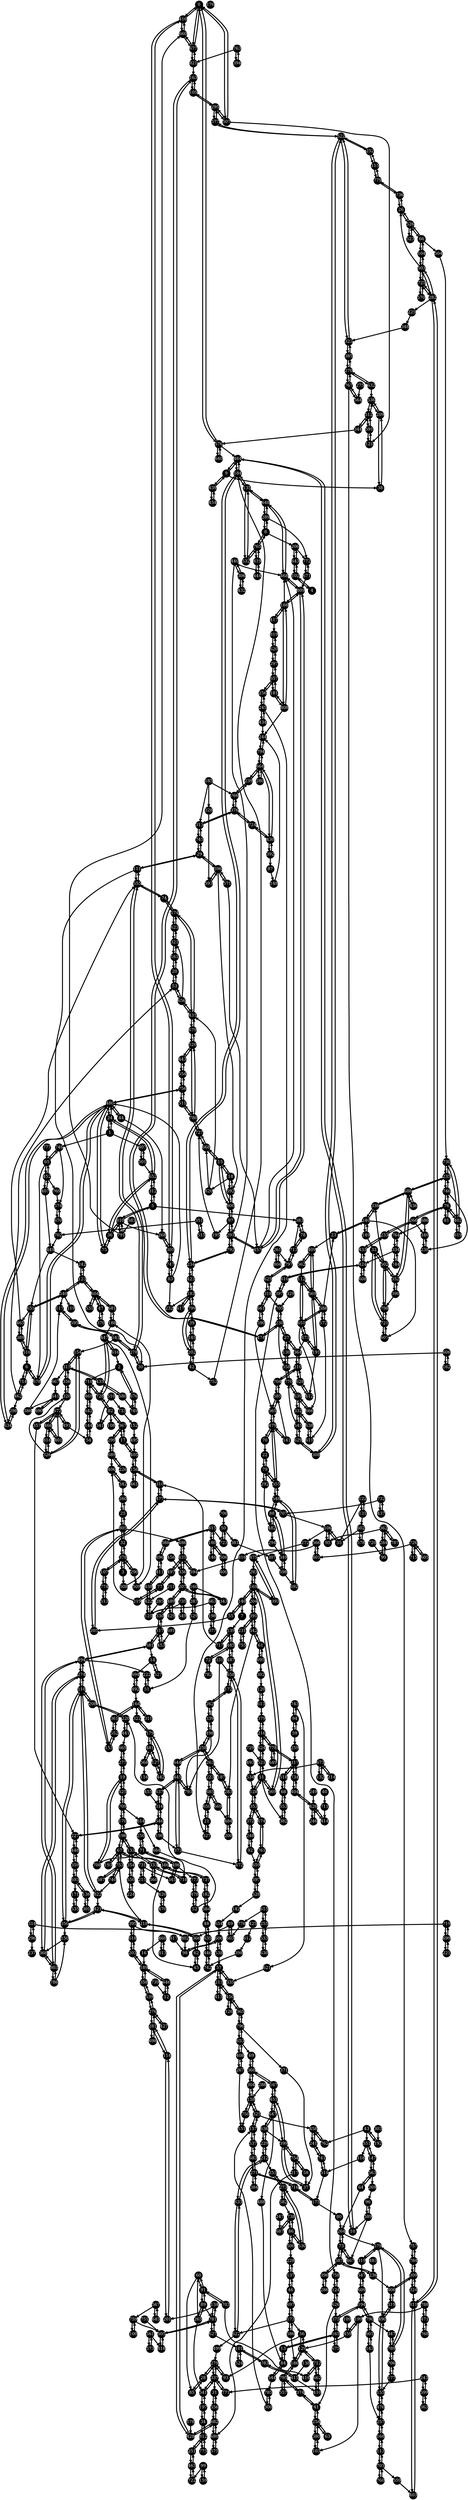 digraph ReggioNellEmilia{
graph [ autosize=true dpi="30" imagescale=true overlap=false ]
node [ fillcolor=black fixedsize=true fontcolor=white fontsize=22 height="0.6" pin=true shape=circle style=filled width="0.6" ]
0 [ pos = "58.46,-38.07"  ]
1 [ pos = "78.5,-43.81"  ]
2 [ pos = "91.19,-82.42"  ]
3 [ pos = "97.29,-80.93"  ]
4 [ pos = "52.89,-77.03"  ]
5 [ pos = "70.46,-33.34"  ]
6 [ pos = "77.41,-55.51"  ]
7 [ pos = "73.29,-113.32"  ]
8 [ pos = "57.25,-66.72"  ]
9 [ pos = "51.6,-52.39"  ]
10 [ pos = "51.62,-58.16"  ]
11 [ pos = "69.13,-129.27"  ]
12 [ pos = "36.79,-132.31"  ]
13 [ pos = "29.07,-95.57"  ]
14 [ pos = "113.76,-79.5"  ]
15 [ pos = "69.82,-66.1"  ]
16 [ pos = "33.74,-135.29"  ]
17 [ pos = "83.65,-116.93"  ]
18 [ pos = "71.12,-67.09"  ]
19 [ pos = "129.69,-101.55"  ]
20 [ pos = "76.37,-61.92"  ]
21 [ pos = "66.44,-97.64"  ]
22 [ pos = "70.35,-0.76"  ]
23 [ pos = "43.48,-14.1"  ]
24 [ pos = "76.18,-49.8"  ]
25 [ pos = "99.81,-94.7"  ]
26 [ pos = "35.46,-21.27"  ]
27 [ pos = "59.1,-18.4"  ]
28 [ pos = "19.14,-128.26"  ]
29 [ pos = "71.45,-73.22"  ]
30 [ pos = "74.67,-74.29"  ]
31 [ pos = "25.49,-124.64"  ]
32 [ pos = "96.9,-86.72"  ]
33 [ pos = "39.69,-12.29"  ]
34 [ pos = "23.25,-136.0"  ]
35 [ pos = "79.96,-129.05"  ]
36 [ pos = "71.1,-39.08"  ]
37 [ pos = "40.86,-109.12"  ]
38 [ pos = "50.2,-46.26"  ]
39 [ pos = "65.65,-48.28"  ]
40 [ pos = "49.52,-110.77"  ]
41 [ pos = "6.79,-100.67"  ]
42 [ pos = "59.69,-56.71"  ]
43 [ pos = "49.55,-83.84"  ]
44 [ pos = "74.11,-49.61"  ]
45 [ pos = "134.91,-86.19"  ]
46 [ pos = "18.25,-110.66"  ]
47 [ pos = "93.67,-64.4"  ]
48 [ pos = "148.5,-94.17"  ]
49 [ pos = "126.32,-75.35"  ]
50 [ pos = "78.62,-27.07"  ]
51 [ pos = "118.55,-97.3"  ]
52 [ pos = "122.99,-94.38"  ]
53 [ pos = "73.63,-60.08"  ]
54 [ pos = "85.65,-84.99"  ]
55 [ pos = "73.75,-115.98"  ]
56 [ pos = "19.74,-121.35"  ]
57 [ pos = "47.58,-129.05"  ]
58 [ pos = "40.01,-112.73"  ]
59 [ pos = "56.66,-124.76"  ]
60 [ pos = "16.55,-133.04"  ]
61 [ pos = "67.43,-118.0"  ]
62 [ pos = "134.91,-81.78"  ]
63 [ pos = "7.07,-105.98"  ]
64 [ pos = "45.97,-66.99"  ]
65 [ pos = "79.43,-51.22"  ]
66 [ pos = "30.67,-17.71"  ]
67 [ pos = "131.72,-90.82"  ]
68 [ pos = "61.44,-131.92"  ]
69 [ pos = "43.48,-105.82"  ]
70 [ pos = "68.97,-0.97"  ]
71 [ pos = "128.52,-109.69"  ]
72 [ pos = "76.55,-108.48"  ]
73 [ pos = "43.84,-61.35"  ]
74 [ pos = "75.05,-67.45"  ]
75 [ pos = "73.33,-45.62"  ]
76 [ pos = "22.89,-12.01"  ]
77 [ pos = "102.9,-100.92"  ]
78 [ pos = "66.59,-32.38"  ]
79 [ pos = "74.72,-3.2"  ]
80 [ pos = "42.6,-66.14"  ]
81 [ pos = "21.68,-17.8"  ]
82 [ pos = "90.19,-93.63"  ]
83 [ pos = "72.37,-51.22"  ]
84 [ pos = "33.44,-98.91"  ]
85 [ pos = "16.77,-131.92"  ]
86 [ pos = "21.98,-104.96"  ]
87 [ pos = "70.22,-93.81"  ]
88 [ pos = "76.81,-8.25"  ]
89 [ pos = "14.22,-136.28"  ]
90 [ pos = "76.83,-138.46"  ]
91 [ pos = "14.69,-132.53"  ]
92 [ pos = "59.17,-140.8"  ]
93 [ pos = "22.65,-125.12"  ]
94 [ pos = "56.55,-126.11"  ]
95 [ pos = "76.02,-128.79"  ]
96 [ pos = "49.09,-67.23"  ]
97 [ pos = "66.41,-66.56"  ]
98 [ pos = "44.19,-136.44"  ]
99 [ pos = "32.86,-142.09"  ]
100 [ pos = "2.15,-149.82"  ]
101 [ pos = "9.48,-132.31"  ]
102 [ pos = "54.63,-73.15"  ]
103 [ pos = "1.36,-110.08"  ]
104 [ pos = "28.51,-24.46"  ]
105 [ pos = "54.84,-32.01"  ]
106 [ pos = "76.91,-126.61"  ]
107 [ pos = "95.09,-90.66"  ]
108 [ pos = "92.43,-95.12"  ]
109 [ pos = "12.35,-120.55"  ]
110 [ pos = "126.64,-87.2"  ]
111 [ pos = "73.82,-73.9"  ]
112 [ pos = "50.48,-1.82"  ]
113 [ pos = "25.81,-44.93"  ]
114 [ pos = "21.36,-144.08"  ]
115 [ pos = "44.17,-27.69"  ]
116 [ pos = "100.34,-64.56"  ]
117 [ pos = "83.61,-63.66"  ]
118 [ pos = "46.54,-81.76"  ]
119 [ pos = "87.12,-62.63"  ]
120 [ pos = "66.19,-121.98"  ]
121 [ pos = "53.73,-36.02"  ]
122 [ pos = "80.67,-123.21"  ]
123 [ pos = "85.29,-58.02"  ]
124 [ pos = "11.85,-18.01"  ]
125 [ pos = "70.78,-17.66"  ]
126 [ pos = "51.84,-118.35"  ]
127 [ pos = "97.01,-58.85"  ]
128 [ pos = "67.0,-136.23"  ]
129 [ pos = "15.73,-119.27"  ]
130 [ pos = "55.79,-18.44"  ]
131 [ pos = "83.58,-124.8"  ]
132 [ pos = "86.7,-147.02"  ]
133 [ pos = "140.45,-96.98"  ]
134 [ pos = "13.84,-137.95"  ]
135 [ pos = "58.71,-62.47"  ]
136 [ pos = "79.74,-106.46"  ]
137 [ pos = "19.1,-107.15"  ]
138 [ pos = "9.15,-126.15"  ]
139 [ pos = "74.71,-108.38"  ]
140 [ pos = "72.72,-115.45"  ]
141 [ pos = "66.45,-8.46"  ]
142 [ pos = "53.1,-132.35"  ]
143 [ pos = "27.51,-55.08"  ]
144 [ pos = "86.36,-83.22"  ]
145 [ pos = "62.46,-46.08"  ]
146 [ pos = "82.63,-25.47"  ]
147 [ pos = "47.36,-79.25"  ]
148 [ pos = "69.75,-93.56"  ]
149 [ pos = "40.96,-13.04"  ]
150 [ pos = "126.5,-80.72"  ]
151 [ pos = "45.12,-98.54"  ]
152 [ pos = "82.51,-109.23"  ]
153 [ pos = "101.51,-83.48"  ]
154 [ pos = "82.22,-74.32"  ]
155 [ pos = "31.81,-49.45"  ]
156 [ pos = "80.21,-115.76"  ]
157 [ pos = "40.43,-87.18"  ]
158 [ pos = "43.52,-96.1"  ]
159 [ pos = "32.34,-143.86"  ]
160 [ pos = "113.08,-99.43"  ]
161 [ pos = "75.64,-62.73"  ]
162 [ pos = "76.02,-77.4"  ]
163 [ pos = "57.5,-33.02"  ]
164 [ pos = "102.78,-71.11"  ]
165 [ pos = "25.56,-94.4"  ]
166 [ pos = "63.86,-78.1"  ]
167 [ pos = "39.83,-105.08"  ]
168 [ pos = "26.24,-48.49"  ]
169 [ pos = "71.69,-119.7"  ]
170 [ pos = "136.72,-98.68"  ]
171 [ pos = "75.95,-104.23"  ]
172 [ pos = "73.21,-106.83"  ]
173 [ pos = "20.91,-117.73"  ]
174 [ pos = "73.49,-65.11"  ]
175 [ pos = "39.51,-77.78"  ]
176 [ pos = "76.8,-81.05"  ]
177 [ pos = "31.2,-53.17"  ]
178 [ pos = "39.04,-128.91"  ]
179 [ pos = "98.14,-67.64"  ]
180 [ pos = "79.93,-34.14"  ]
181 [ pos = "65.25,-89.03"  ]
182 [ pos = "145.81,-95.87"  ]
183 [ pos = "66.29,-54.48"  ]
184 [ pos = "57.61,-57.42"  ]
185 [ pos = "68.49,-79.96"  ]
186 [ pos = "16.34,-115.87"  ]
187 [ pos = "67.07,-110.66"  ]
188 [ pos = "95.94,-80.13"  ]
189 [ pos = "35.75,-136.28"  ]
190 [ pos = "76.41,-102.16"  ]
191 [ pos = "54.3,-7.35"  ]
192 [ pos = "54.13,-88.78"  ]
193 [ pos = "129.87,-95.97"  ]
194 [ pos = "26.31,-74.27"  ]
195 [ pos = "67.43,-64.65"  ]
196 [ pos = "139.24,-96.13"  ]
197 [ pos = "22.97,-134.0"  ]
198 [ pos = "73.65,-15.16"  ]
199 [ pos = "9.06,-114.91"  ]
200 [ pos = "63.45,-114.22"  ]
201 [ pos = "17.29,-140.82"  ]
202 [ pos = "61.47,-51.08"  ]
203 [ pos = "37.5,-136.95"  ]
204 [ pos = "69.98,-118.79"  ]
205 [ pos = "74.28,-118.95"  ]
206 [ pos = "56.12,-70.6"  ]
207 [ pos = "110.32,-91.51"  ]
208 [ pos = "124.9,-92.09"  ]
209 [ pos = "49.78,-43.85"  ]
210 [ pos = "59.81,-8.52"  ]
211 [ pos = "73.94,-21.65"  ]
212 [ pos = "29.89,-114.44"  ]
213 [ pos = "47.7,-126.15"  ]
214 [ pos = "79.24,-144.4"  ]
215 [ pos = "112.91,-108.54"  ]
216 [ pos = "63.49,-126.82"  ]
217 [ pos = "35.46,-114.65"  ]
218 [ pos = "130.79,-84.86"  ]
219 [ pos = "102.19,-104.42"  ]
220 [ pos = "124.19,-93.58"  ]
221 [ pos = "40.05,-149.18"  ]
222 [ pos = "120.18,-91.03"  ]
223 [ pos = "66.29,-105.77"  ]
224 [ pos = "150.0,-106.18"  ]
225 [ pos = "36.21,-29.73"  ]
226 [ pos = "94.81,-111.81"  ]
227 [ pos = "78.01,-96.73"  ]
228 [ pos = "19.11,-104.92"  ]
229 [ pos = "31.35,-107.84"  ]
230 [ pos = "59.03,-21.01"  ]
231 [ pos = "68.49,-118.63"  ]
232 [ pos = "71.78,-51.5"  ]
233 [ pos = "11.01,-3.73"  ]
234 [ pos = "62.7,-59.12"  ]
235 [ pos = "27.73,-5.91"  ]
236 [ pos = "42.7,-54.5"  ]
237 [ pos = "46.58,-143.86"  ]
238 [ pos = "23.81,-4.09"  ]
239 [ pos = "68.61,-84.28"  ]
240 [ pos = "42.73,-13.14"  ]
241 [ pos = "44.16,-86.44"  ]
242 [ pos = "84.25,-57.14"  ]
243 [ pos = "27.34,-126.82"  ]
244 [ pos = "68.45,-90.37"  ]
245 [ pos = "67.52,-93.71"  ]
246 [ pos = "53.75,-117.78"  ]
247 [ pos = "23.96,-99.55"  ]
248 [ pos = "64.52,-144.89"  ]
249 [ pos = "58.89,-111.56"  ]
250 [ pos = "130.72,-108.73"  ]
251 [ pos = "27.61,-137.84"  ]
252 [ pos = "44.74,-28.15"  ]
253 [ pos = "26.38,-112.15"  ]
254 [ pos = "4.59,-104.12"  ]
255 [ pos = "122.84,-70.35"  ]
256 [ pos = "65.94,-93.17"  ]
257 [ pos = "27.87,-49.5"  ]
258 [ pos = "69.06,-96.63"  ]
259 [ pos = "57.14,-124.76"  ]
260 [ pos = "98.96,-100.92"  ]
261 [ pos = "62.19,-29.25"  ]
262 [ pos = "71.48,-105.35"  ]
263 [ pos = "68.21,-106.89"  ]
264 [ pos = "42.88,-64.59"  ]
265 [ pos = "16.84,-133.77"  ]
266 [ pos = "15.47,-6.48"  ]
267 [ pos = "46.54,-103.01"  ]
268 [ pos = "69.54,-46.15"  ]
269 [ pos = "48.28,-69.43"  ]
270 [ pos = "48.57,-38.64"  ]
271 [ pos = "35.44,-78.89"  ]
272 [ pos = "74.07,-124.59"  ]
273 [ pos = "26.48,-110.61"  ]
274 [ pos = "125.12,-86.19"  ]
275 [ pos = "46.89,-47.05"  ]
276 [ pos = "30.54,-149.46"  ]
277 [ pos = "125.93,-98.68"  ]
278 [ pos = "76.23,-69.72"  ]
279 [ pos = "23.11,-125.54"  ]
280 [ pos = "68.78,-89.13"  ]
281 [ pos = "26.9,-149.61"  ]
282 [ pos = "35.25,-34.78"  ]
283 [ pos = "66.33,-111.67"  ]
284 [ pos = "76.16,-135.22"  ]
285 [ pos = "66.73,-21.11"  ]
286 [ pos = "36.56,-57.1"  ]
287 [ pos = "114.54,-99.91"  ]
288 [ pos = "41.35,-94.4"  ]
289 [ pos = "60.24,-68.47"  ]
290 [ pos = "94.95,-85.13"  ]
291 [ pos = "64.83,-69.61"  ]
292 [ pos = "76.7,-1.57"  ]
293 [ pos = "71.69,-122.89"  ]
294 [ pos = "83.16,-3.73"  ]
295 [ pos = "53.07,-33.82"  ]
296 [ pos = "46.18,-142.48"  ]
297 [ pos = "62.65,-91.3"  ]
298 [ pos = "75.64,-54.34"  ]
299 [ pos = "93.99,-103.79"  ]
300 [ pos = "37.95,-94.45"  ]
301 [ pos = "81.31,-101.89"  ]
302 [ pos = "66.76,-121.66"  ]
303 [ pos = "52.78,-93.51"  ]
304 [ pos = "41.14,-102.0"  ]
305 [ pos = "67.76,-45.09"  ]
306 [ pos = "60.41,-77.83"  ]
307 [ pos = "81.57,-16.22"  ]
308 [ pos = "48.12,-29.0"  ]
309 [ pos = "40.89,-41.63"  ]
310 [ pos = "78.33,-114.49"  ]
311 [ pos = "102.9,-74.92"  ]
312 [ pos = "71.36,-35.73"  ]
313 [ pos = "72.94,-83.32"  ]
314 [ pos = "44.62,-141.77"  ]
315 [ pos = "83.59,-76.24"  ]
316 [ pos = "76.91,-98.28"  ]
317 [ pos = "57.96,-126.0"  ]
318 [ pos = "61.48,-22.28"  ]
319 [ pos = "31.46,-69.04"  ]
320 [ pos = "82.55,-80.77"  ]
321 [ pos = "75.19,-63.55"  ]
322 [ pos = "99.88,-68.97"  ]
323 [ pos = "47.74,-34.4"  ]
324 [ pos = "39.76,-42.11"  ]
325 [ pos = "46.08,-90.91"  ]
326 [ pos = "80.8,-79.92"  ]
327 [ pos = "67.04,-95.35"  ]
328 [ pos = "68.85,-77.97"  ]
329 [ pos = "61.16,-16.38"  ]
330 [ pos = "113.94,-88.37"  ]
331 [ pos = "72.61,-103.11"  ]
332 [ pos = "51.51,-20.67"  ]
333 [ pos = "139.81,-102.03"  ]
334 [ pos = "2.28,-2.49"  ]
335 [ pos = "50.46,-129.51"  ]
336 [ pos = "109.29,-91.51"  ]
337 [ pos = "23.89,-126.39"  ]
338 [ pos = "39.05,-9.0"  ]
339 [ pos = "70.43,-104.11"  ]
340 [ pos = "16.89,-0.31"  ]
341 [ pos = "85.39,-100.77"  ]
342 [ pos = "98.57,-103.68"  ]
343 [ pos = "111.63,-95.34"  ]
344 [ pos = "54.3,-43.78"  ]
345 [ pos = "116.49,-109.53"  ]
346 [ pos = "137.22,-89.59"  ]
347 [ pos = "28.26,-59.39"  ]
348 [ pos = "39.62,-31.53"  ]
349 [ pos = "81.92,-7.08"  ]
350 [ pos = "128.42,-82.79"  ]
351 [ pos = "86.48,-54.02"  ]
352 [ pos = "36.35,-10.8"  ]
353 [ pos = "66.51,-138.04"  ]
354 [ pos = "144.28,-100.17"  ]
355 [ pos = "72.87,-10.7"  ]
356 [ pos = "82.95,-79.42"  ]
357 [ pos = "78.83,-93.03"  ]
358 [ pos = "33.1,-144.43"  ]
359 [ pos = "79.0,-101.73"  ]
360 [ pos = "40.57,-103.01"  ]
361 [ pos = "100.09,-78.7"  ]
362 [ pos = "75.13,-130.06"  ]
363 [ pos = "30.88,-124.96"  ]
364 [ pos = "59.55,-10.68"  ]
365 [ pos = "46.71,-116.56"  ]
366 [ pos = "131.89,-79.28"  ]
367 [ pos = "93.0,-112.34"  ]
368 [ pos = "126.11,-82.53"  ]
369 [ pos = "70.34,-124.85"  ]
370 [ pos = "92.46,-67.8"  ]
371 [ pos = "43.06,-111.14"  ]
372 [ pos = "65.9,-140.27"  ]
373 [ pos = "75.38,-102.64"  ]
374 [ pos = "11.79,-102.69"  ]
375 [ pos = "25.53,-85.54"  ]
376 [ pos = "72.73,-84.21"  ]
377 [ pos = "75.53,-16.44"  ]
378 [ pos = "95.62,-85.82"  ]
379 [ pos = "64.24,-124.85"  ]
380 [ pos = "2.67,-107.74"  ]
381 [ pos = "80.5,-20.48"  ]
382 [ pos = "70.91,-130.65"  ]
383 [ pos = "68.4,-27.76"  ]
384 [ pos = "33.19,-77.3"  ]
385 [ pos = "48.41,-37.86"  ]
386 [ pos = "86.55,-66.1"  ]
387 [ pos = "42.92,-55.82"  ]
388 [ pos = "44.36,-14.58"  ]
389 [ pos = "79.09,-62.66"  ]
390 [ pos = "35.39,-15.59"  ]
391 [ pos = "69.06,-117.2"  ]
392 [ pos = "72.33,-92.08"  ]
393 [ pos = "73.75,-121.45"  ]
394 [ pos = "61.83,-32.49"  ]
395 [ pos = "40.34,-138.97"  ]
396 [ pos = "38.59,-57.31"  ]
397 [ pos = "13.28,-10.47"  ]
398 [ pos = "145.84,-62.59"  ]
399 [ pos = "38.55,-108.11"  ]
400 [ pos = "84.73,-27.12"  ]
401 [ pos = "78.05,-84.78"  ]
402 [ pos = "23.88,-13.39"  ]
403 [ pos = "31.77,-45.09"  ]
404 [ pos = "55.58,-117.85"  ]
405 [ pos = "80.49,-115.02"  ]
406 [ pos = "98.6,-105.12"  ]
407 [ pos = "79.71,-53.95"  ]
408 [ pos = "48.24,-107.58"  ]
409 [ pos = "43.34,-4.11"  ]
410 [ pos = "11.57,-124.23"  ]
411 [ pos = "70.17,-29.03"  ]
412 [ pos = "54.06,-3.79"  ]
413 [ pos = "49.33,-121.97"  ]
414 [ pos = "54.01,-114.45"  ]
415 [ pos = "10.64,-126.64"  ]
416 [ pos = "63.93,-42.43"  ]
417 [ pos = "63.34,-82.19"  ]
418 [ pos = "15.14,-129.73"  ]
419 [ pos = "54.49,-63.27"  ]
420 [ pos = "112.05,-108.68"  ]
421 [ pos = "128.98,-83.27"  ]
422 [ pos = "70.42,-19.41"  ]
423 [ pos = "66.77,-56.36"  ]
424 [ pos = "7.24,-5.58"  ]
425 [ pos = "145.95,-57.44"  ]
426 [ pos = "54.91,-116.61"  ]
427 [ pos = "29.74,-150.0"  ]
428 [ pos = "41.0,-128.13"  ]
429 [ pos = "114.96,-94.75"  ]
430 [ pos = "72.66,-87.75"  ]
431 [ pos = "72.19,-63.41"  ]
432 [ pos = "58.04,-82.77"  ]
433 [ pos = "8.55,-2.12"  ]
434 [ pos = "67.9,-92.0"  ]
435 [ pos = "84.25,-77.72"  ]
436 [ pos = "35.68,-0.97"  ]
437 [ pos = "79.82,-122.35"  ]
438 [ pos = "68.61,-25.42"  ]
439 [ pos = "47.18,-52.32"  ]
440 [ pos = "61.37,-76.24"  ]
441 [ pos = "124.26,-95.28"  ]
442 [ pos = "95.11,-65.3"  ]
443 [ pos = "73.32,-56.96"  ]
444 [ pos = "53.74,-66.51"  ]
445 [ pos = "71.65,-100.93"  ]
446 [ pos = "147.51,-83.16"  ]
447 [ pos = "93.14,-83.75"  ]
448 [ pos = "80.1,-98.12"  ]
449 [ pos = "82.5,-56.07"  ]
450 [ pos = "50.9,-118.1"  ]
451 [ pos = "39.44,-106.41"  ]
452 [ pos = "80.87,-52.56"  ]
453 [ pos = "117.52,-86.03"  ]
454 [ pos = "46.42,-52.71"  ]
455 [ pos = "72.86,-100.67"  ]
456 [ pos = "110.03,-97.89"  ]
457 [ pos = "65.32,-71.31"  ]
458 [ pos = "47.1,-88.46"  ]
459 [ pos = "13.06,-117.68"  ]
460 [ pos = "31.06,-133.3"  ]
461 [ pos = "83.26,-118.05"  ]
462 [ pos = "74.53,-57.38"  ]
463 [ pos = "31.01,-138.9"  ]
464 [ pos = "52.59,-53.2"  ]
465 [ pos = "80.3,-63.34"  ]
466 [ pos = "79.71,-83.82"  ]
467 [ pos = "47.18,-63.12"  ]
468 [ pos = "63.29,-75.46"  ]
469 [ pos = "89.27,-85.45"  ]
470 [ pos = "110.32,-105.97"  ]
471 [ pos = "10.48,-120.81"  ]
472 [ pos = "74.03,-103.86"  ]
473 [ pos = "54.94,-12.24"  ]
474 [ pos = "57.79,-27.12"  ]
475 [ pos = "72.75,-123.68"  ]
476 [ pos = "28.65,-47.9"  ]
477 [ pos = "77.12,-118.21"  ]
478 [ pos = "120.32,-99.06"  ]
479 [ pos = "67.83,-5.06"  ]
480 [ pos = "75.68,-51.04"  ]
481 [ pos = "100.6,-61.41"  ]
482 [ pos = "77.98,-1.77"  ]
483 [ pos = "39.4,-55.51"  ]
484 [ pos = "65.09,-109.76"  ]
485 [ pos = "75.02,-107.53"  ]
486 [ pos = "102.79,-90.82"  ]
487 [ pos = "74.35,-106.46"  ]
488 [ pos = "33.01,-100.67"  ]
489 [ pos = "112.3,-90.6"  ]
490 [ pos = "35.82,-50.88"  ]
491 [ pos = "83.8,-90.37"  ]
492 [ pos = "108.08,-74.87"  ]
493 [ pos = "71.01,-143.46"  ]
494 [ pos = "122.35,-84.7"  ]
495 [ pos = "81.66,-111.19"  ]
496 [ pos = "119.65,-109.58"  ]
497 [ pos = "104.14,-98.26"  ]
498 [ pos = "69.84,-102.16"  ]
499 [ pos = "24.85,-123.74"  ]
500 [ pos = "20.04,-103.75"  ]
501 [ pos = "74.24,-40.8"  ]
502 [ pos = "38.23,-11.92"  ]
503 [ pos = "33.72,-27.92"  ]
504 [ pos = "28.22,-15.96"  ]
505 [ pos = "9.27,-142.77"  ]
506 [ pos = "81.64,-35.15"  ]
507 [ pos = "53.85,-34.78"  ]
508 [ pos = "96.58,-80.45"  ]
509 [ pos = "94.06,-84.54"  ]
510 [ pos = "84.29,-104.28"  ]
511 [ pos = "72.49,-53.56"  ]
512 [ pos = "54.13,-42.29"  ]
513 [ pos = "94.24,-98.1"  ]
514 [ pos = "40.86,-78.68"  ]
515 [ pos = "87.02,-54.44"  ]
516 [ pos = "80.58,-57.99"  ]
517 [ pos = "115.39,-84.33"  ]
518 [ pos = "58.56,-128.73"  ]
519 [ pos = "38.34,-50.51"  ]
520 [ pos = "70.81,-61.67"  ]
521 [ pos = "66.97,-128.79"  ]
522 [ pos = "47.32,-29.99"  ]
523 [ pos = "29.78,-23.51"  ]
524 [ pos = "7.21,-131.46"  ]
525 [ pos = "130.44,-98.95"  ]
526 [ pos = "31.45,-18.3"  ]
527 [ pos = "113.19,-83.85"  ]
528 [ pos = "55.53,-132.7"  ]
529 [ pos = "115.92,-99.64"  ]
530 [ pos = "23.75,-108.75"  ]
531 [ pos = "90.05,-66.26"  ]
532 [ pos = "58.39,-62.95"  ]
533 [ pos = "124.44,-64.82"  ]
534 [ pos = "77.86,-145.53"  ]
535 [ pos = "75.24,-106.09"  ]
536 [ pos = "49.4,-42.22"  ]
537 [ pos = "37.45,-84.31"  ]
538 [ pos = "46.92,-130.36"  ]
539 [ pos = "32.06,-147.41"  ]
540 [ pos = "84.44,-60.79"  ]
541 [ pos = "21.23,-129.53"  ]
542 [ pos = "68.07,-115.5"  ]
543 [ pos = "80.61,-73.22"  ]
544 [ pos = "34.22,-96.31"  ]
545 [ pos = "52.76,-25.31"  ]
546 [ pos = "77.51,-98.38"  ]
547 [ pos = "31.63,-70.97"  ]
548 [ pos = "75.52,-12.34"  ]
549 [ pos = "74.58,-20.37"  ]
550 [ pos = "147.08,-102.94"  ]
551 [ pos = "47.6,-80.84"  ]
552 [ pos = "102.47,-77.74"  ]
553 [ pos = "69.45,-134.37"  ]
554 [ pos = "74.6,-54.65"  ]
555 [ pos = "75.76,-68.37"  ]
556 [ pos = "29.82,-120.34"  ]
557 [ pos = "18.99,-102.64"  ]
558 [ pos = "56.4,-22.76"  ]
559 [ pos = "29.64,-45.51"  ]
560 [ pos = "144.0,-104.26"  ]
561 [ pos = "11.92,-145.64"  ]
562 [ pos = "45.08,-3.47"  ]
563 [ pos = "46.82,-74.37"  ]
564 [ pos = "46.04,-46.47"  ]
565 [ pos = "64.42,-2.19"  ]
566 [ pos = "109.32,-86.03"  ]
567 [ pos = "5.34,-144.86"  ]
568 [ pos = "101.16,-61.95"  ]
569 [ pos = "49.38,-7.77"  ]
570 [ pos = "30.74,-39.24"  ]
571 [ pos = "66.41,-69.4"  ]
572 [ pos = "43.32,-20.67"  ]
573 [ pos = "15.82,-148.05"  ]
574 [ pos = "84.02,-47.99"  ]
575 [ pos = "36.24,-119.59"  ]
576 [ pos = "55.53,-47.04"  ]
577 [ pos = "48.74,-31.16"  ]
578 [ pos = "85.39,-133.41"  ]
579 [ pos = "33.8,-61.03"  ]
580 [ pos = "87.07,-79.39"  ]
581 [ pos = "116.42,-81.46"  ]
582 [ pos = "28.01,-105.4"  ]
583 [ pos = "66.16,-34.08"  ]
584 [ pos = "148.4,-96.19"  ]
585 [ pos = "63.0,-6.13"  ]
586 [ pos = "19.31,-117.2"  ]
587 [ pos = "128.17,-94.22"  ]
588 [ pos = "76.85,-32.97"  ]
589 [ pos = "49.23,-64.75"  ]
590 [ pos = "59.85,-2.67"  ]
591 [ pos = "53.85,-39.13"  ]
592 [ pos = "70.46,-69.4"  ]
593 [ pos = "69.72,-73.9"  ]
594 [ pos = "106.94,-86.46"  ]
595 [ pos = "81.48,-70.21"  ]
596 [ pos = "70.08,-72.48"  ]
597 [ pos = "57.4,-134.16"  ]
598 [ pos = "79.69,-15.11"  ]
599 [ pos = "28.93,-124.0"  ]
600 [ pos = "45.93,-131.5"  ]
601 [ pos = "27.8,-59.23"  ]
602 [ pos = "82.09,-130.43"  ]
603 [ pos = "124.69,-76.25"  ]
604 [ pos = "92.75,-63.6"  ]
605 [ pos = "108.82,-80.51"  ]
606 [ pos = "76.04,-75.38"  ]
607 [ pos = "41.6,-17.29"  ]
608 [ pos = "3.72,-17.06"  ]
609 [ pos = "31.89,-71.7"  ]
610 [ pos = "12.52,-9.35"  ]
611 [ pos = "44.81,-21.63"  ]
612 [ pos = "146.23,-60.94"  ]
613 [ pos = "65.94,-123.74"  ]
614 [ pos = "132.92,-106.82"  ]
615 [ pos = "122.63,-73.33"  ]
616 [ pos = "91.93,-82.84"  ]
617 [ pos = "61.66,-56.75"  ]
618 [ pos = "39.08,-138.02"  ]
619 [ pos = "22.28,-17.91"  ]
620 [ pos = "63.22,-84.95"  ]
621 [ pos = "53.19,-128.24"  ]
622 [ pos = "27.02,-120.23"  ]
623 [ pos = "74.39,-64.19"  ]
624 [ pos = "65.34,-127.78"  ]
625 [ pos = "62.79,-23.19"  ]
626 [ pos = "9.94,-94.29"  ]
627 [ pos = "9.25,-134.86"  ]
628 [ pos = "57.89,-5.01"  ]
629 [ pos = "51.55,-26.45"  ]
630 [ pos = "127.07,-57.76"  ]
631 [ pos = "105.88,-91.45"  ]
632 [ pos = "48.95,-39.98"  ]
633 [ pos = "28.72,-117.46"  ]
634 [ pos = "75.26,-52.21"  ]
635 [ pos = "148.22,-89.7"  ]
636 [ pos = "32.3,-103.91"  ]
637 [ pos = "73.36,-95.72"  ]
638 [ pos = "46.87,-22.83"  ]
639 [ pos = "53.23,-19.86"  ]
640 [ pos = "58.2,-48.49"  ]
641 [ pos = "85.72,-70.1"  ]
642 [ pos = "88.06,-84.49"  ]
643 [ pos = "55.44,-73.26"  ]
644 [ pos = "70.16,-96.15"  ]
645 [ pos = "2.86,-143.3"  ]
646 [ pos = "36.27,-133.8"  ]
647 [ pos = "32.59,-102.21"  ]
648 [ pos = "61.05,-67.46"  ]
649 [ pos = "59.85,-121.88"  ]
650 [ pos = "65.37,-100.93"  ]
651 [ pos = "52.14,-13.27"  ]
652 [ pos = "72.78,-39.81"  ]
653 [ pos = "47.25,-109.65"  ]
654 [ pos = "49.49,-131.43"  ]
655 [ pos = "81.58,-58.66"  ]
656 [ pos = "72.85,-61.92"  ]
657 [ pos = "64.42,-92.68"  ]
658 [ pos = "73.75,-104.76"  ]
659 [ pos = "60.12,-136.56"  ]
660 [ pos = "64.87,-38.18"  ]
661 [ pos = "62.83,-16.6"  ]
662 [ pos = "11.97,-123.7"  ]
663 [ pos = "71.91,-14.05"  ]
664 [ pos = "68.73,-85.77"  ]
665 [ pos = "124.62,-96.56"  ]
666 [ pos = "52.59,-15.82"  ]
667 [ pos = "84.73,-73.12"  ]
668 [ pos = "70.36,-64.08"  ]
669 [ pos = "63.17,-106.46"  ]
670 [ pos = "85.22,-48.99"  ]
671 [ pos = "59.85,-73.37"  ]
672 [ pos = "80.66,-87.57"  ]
673 [ pos = "80.28,-146.22"  ]
674 [ pos = "62.5,-137.29"  ]
675 [ pos = "25.03,-95.88"  ]
676 [ pos = "90.48,-81.99"  ]
677 [ pos = "60.4,-36.33"  ]
678 [ pos = "78.5,-52.95"  ]
679 [ pos = "71.0,-62.06"  ]
680 [ pos = "32.59,-117.31"  ]
681 [ pos = "90.87,-68.92"  ]
682 [ pos = "30.88,-119.33"  ]
683 [ pos = "34.58,-82.61"  ]
684 [ pos = "138.32,-109.74"  ]
685 [ pos = "64.45,-104.55"  ]
686 [ pos = "0.0,-0.0"  ]
687 [ pos = "22.97,-101.94"  ]
688 [ pos = "33.55,-9.0"  ]
689 [ pos = "96.15,-104.69"  ]
690 [ pos = "86.88,-70.88"  ]
691 [ pos = "116.81,-89.12"  ]
692 [ pos = "77.38,-13.57"  ]
693 [ pos = "77.72,-105.19"  ]
694 [ pos = "111.06,-77.28"  ]
695 [ pos = "66.9,-120.34"  ]
696 [ pos = "72.48,-30.36"  ]
697 [ pos = "21.02,-112.79"  ]
698 [ pos = "29.03,-149.85"  ]
699 [ pos = "40.64,-147.59"  ]
700 [ pos = "76.53,-25.53"  ]
701 [ pos = "27.37,-44.18"  ]
702 [ pos = "83.83,-52.67"  ]
703 [ pos = "15.09,-130.08"  ]
704 [ pos = "62.51,-7.03"  ]
705 [ pos = "60.34,-21.75"  ]
706 [ pos = "31.35,-53.8"  ]
707 [ pos = "79.21,-119.06"  ]
708 [ pos = "127.67,-107.56"  ]
709 [ pos = "135.05,-102.67"  ]
710 [ pos = "90.01,-86.09"  ]
711 [ pos = "51.67,-112.61"  ]
712 [ pos = "14.83,-125.01"  ]
713 [ pos = "65.67,-24.62"  ]
714 [ pos = "76.23,-58.69"  ]
715 [ pos = "104.78,-83.69"  ]
716 [ pos = "38.66,-81.07"  ]
717 [ pos = "75.88,-111.19"  ]
718 [ pos = "139.52,-103.2"  ]
719 [ pos = "41.8,-144.08"  ]
720 [ pos = "78.04,-142.61"  ]
721 [ pos = "38.52,-16.97"  ]
722 [ pos = "30.83,-140.39"  ]
723 [ pos = "79.69,-27.97"  ]
724 [ pos = "72.59,-85.31"  ]
725 [ pos = "32.34,-33.29"  ]
726 [ pos = "109.14,-83.64"  ]
727 [ pos = "68.49,-62.66"  ]
728 [ pos = "91.61,-87.36"  ]
729 [ pos = "67.89,-125.38"  ]
730 [ pos = "25.21,-13.94"  ]
731 [ pos = "113.65,-109.47"  ]
732 [ pos = "80.49,-120.34"  ]
733 [ pos = "83.61,-106.67"  ]
734 [ pos = "56.19,-120.94"  ]
735 [ pos = "72.69,-19.04"  ]
736 [ pos = "41.5,-25.77"  ]
737 [ pos = "140.73,-92.31"  ]
738 [ pos = "25.17,-103.33"  ]
739 [ pos = "37.92,-130.22"  ]
740 [ pos = "127.88,-88.16"  ]
741 [ pos = "39.4,-83.3"  ]
742 [ pos = "146.77,-73.44"  ]
743 [ pos = "56.4,-127.46"  ]
744 [ pos = "0.24,-9.3"  ]
745 [ pos = "73.6,-81.62"  ]
746 [ pos = "24.35,-5.43"  ]
747 [ pos = "67.03,-48.63"  ]
748 [ pos = "81.15,-45.94"  ]
749 [ pos = "88.88,-80.72"  ]
750 [ pos = "44.71,-97.27"  ]
751 [ pos = "8.96,-142.31"  ]
752 [ pos = "58.39,-55.47"  ]
753 [ pos = "129.55,-89.22"  ]
754 [ pos = "37.24,-111.83"  ]
755 [ pos = "68.46,-121.56"  ]
756 [ pos = "74.55,-52.28"  ]
757 [ pos = "45.72,-39.88"  ]
758 [ pos = "13.2,-12.54"  ]
759 [ pos = "5.93,-145.49"  ]
760 [ pos = "25.99,-37.96"  ]
761 [ pos = "61.76,-136.81"  ]
762 [ pos = "47.57,-87.93"  ]
763 [ pos = "61.55,-33.29"  ]
764 [ pos = "0.95,-1.22"  ]
765 [ pos = "57.65,-65.34"  ]
766 [ pos = "68.49,-82.08"  ]
767 [ pos = "46.93,-39.35"  ]
768 [ pos = "10.6,-119.73"  ]
769 [ pos = "81.91,-51.15"  ]
770 [ pos = "53.97,-24.46"  ]
771 [ pos = "26.16,-129.0"  ]
772 [ pos = "58.64,-71.98"  ]
773 [ pos = "120.0,-103.1"  ]
774 [ pos = "94.95,-93.9"  ]
775 [ pos = "27.56,-135.86"  ]
776 [ pos = "123.27,-76.04"  ]
777 [ pos = "80.99,-50.58"  ]
778 [ pos = "59.46,-126.39"  ]
779 [ pos = "43.32,-27.19"  ]
780 [ pos = "69.72,-60.36"  ]
781 [ pos = "13.46,-136.99"  ]
782 [ pos = "78.89,-110.02"  ]
783 [ pos = "9.86,-130.54"  ]
784 [ pos = "43.66,-40.73"  ]
785 [ pos = "34.68,-97.27"  ]
786 [ pos = "123.31,-79.65"  ]
787 [ pos = "74.17,-128.22"  ]
788 [ pos = "7.03,-120.97"  ]
789 [ pos = "30.21,-59.93"  ]
790 [ pos = "27.13,-60.71"  ]
791 [ pos = "65.99,-35.41"  ]
792 [ pos = "63.95,-65.53"  ]
793 [ pos = "71.92,-101.41"  ]
794 [ pos = "68.3,-85.55"  ]
795 [ pos = "17.72,-109.01"  ]
796 [ pos = "45.16,-114.7"  ]
797 [ pos = "63.54,-23.72"  ]
798 [ pos = "36.74,-16.22"  ]
799 [ pos = "64.14,-52.78"  ]
800 [ pos = "69.2,-68.47"  ]
801 [ pos = "109.31,-84.72"  ]
802 [ pos = "42.85,-140.53"  ]
803 [ pos = "123.09,-80.88"  ]
804 [ pos = "61.98,-31.43"  ]
805 [ pos = "100.55,-89.01"  ]
806 [ pos = "42.06,-50.62"  ]
807 [ pos = "77.46,-43.0"  ]
808 [ pos = "66.79,-89.45"  ]
809 [ pos = "65.99,-73.93"  ]
810 [ pos = "69.0,-37.59"  ]
811 [ pos = "35.53,-43.39"  ]
812 [ pos = "25.86,-136.14"  ]
813 [ pos = "29.19,-134.37"  ]
814 [ pos = "80.06,-81.62"  ]
815 [ pos = "78.16,-33.39"  ]
816 [ pos = "109.61,-87.15"  ]
817 [ pos = "46.36,-137.98"  ]
818 [ pos = "10.0,-143.65"  ]
819 [ pos = "63.17,-84.1"  ]
820 [ pos = "71.81,-65.18"  ]
821 [ pos = "60.77,-33.92"  ]
822 [ pos = "127.42,-87.79"  ]
0->416 [ penwidth=5 ];
0->507 [ penwidth=5 ];
0->576 [ penwidth=5 ];
0->677 [ penwidth=5 ];
1->24 [ penwidth=5 ];
1->748 [ penwidth=5 ];
1->807 [ penwidth=5 ];
2->676 [ penwidth=5 ];
2->710 [ penwidth=5 ];
3->378 [ penwidth=5 ];
3->508 [ penwidth=5 ];
4->102 [ penwidth=5 ];
5->312 [ penwidth=5 ];
5->383 [ penwidth=5 ];
5->810 [ penwidth=5 ];
6->678 [ penwidth=5 ];
6->714 [ penwidth=5 ];
7->139 [ penwidth=5 ];
8->206 [ penwidth=5 ];
8->289 [ penwidth=5 ];
8->765 [ penwidth=5 ];
9->38 [ penwidth=5 ];
9->439 [ penwidth=5 ];
9->464 [ penwidth=5 ];
10->464 [ penwidth=5 ];
11->128 [ penwidth=5 ];
11->369 [ penwidth=5 ];
11->382 [ penwidth=5 ];
11->521 [ penwidth=5 ];
12->646 [ penwidth=5 ];
13->84 [ penwidth=5 ];
13->165 [ penwidth=5 ];
14->527 [ penwidth=5 ];
14->694 [ penwidth=5 ];
15->18 [ penwidth=5 ];
15->668 [ penwidth=5 ];
15->800 [ penwidth=5 ];
16->189 [ penwidth=5 ];
17->367 [ penwidth=5 ];
17->405 [ penwidth=5 ];
18->15 [ penwidth=5 ];
18->592 [ penwidth=5 ];
18->820 [ penwidth=5 ];
19->277 [ penwidth=5 ];
19->525 [ penwidth=5 ];
19->708 [ penwidth=5 ];
20->53 [ penwidth=5 ];
20->161 [ penwidth=5 ];
21->327 [ penwidth=5 ];
21->650 [ penwidth=5 ];
22->79 [ penwidth=5 ];
23->240 [ penwidth=5 ];
23->409 [ penwidth=5 ];
24->1 [ penwidth=5 ];
24->480 [ penwidth=5 ];
24->652 [ penwidth=5 ];
25->260 [ penwidth=5 ];
25->805 [ penwidth=5 ];
26->526 [ penwidth=5 ];
26->736 [ penwidth=5 ];
27->130 [ penwidth=5 ];
27->230 [ penwidth=5 ];
27->364 [ penwidth=5 ];
28->85 [ penwidth=5 ];
28->279 [ penwidth=5 ];
29->111 [ penwidth=5 ];
29->596 [ penwidth=5 ];
29->745 [ penwidth=5 ];
30->278 [ penwidth=5 ];
31->556 [ penwidth=5 ];
32->378 [ penwidth=5 ];
32->805 [ penwidth=5 ];
33->502 [ penwidth=5 ];
33->721 [ penwidth=5 ];
34->197 [ penwidth=5 ];
34->812 [ penwidth=5 ];
35->106 [ penwidth=5 ];
36->75 [ penwidth=5 ];
36->652 [ penwidth=5 ];
36->810 [ penwidth=5 ];
37->399 [ penwidth=5 ];
38->209 [ penwidth=5 ];
39->145 [ penwidth=5 ];
40->711 [ penwidth=5 ];
41->254 [ penwidth=5 ];
41->374 [ penwidth=5 ];
42->202 [ penwidth=5 ];
42->752 [ penwidth=5 ];
43->192 [ penwidth=5 ];
43->551 [ penwidth=5 ];
43->762 [ penwidth=5 ];
44->268 [ penwidth=5 ];
44->480 [ penwidth=5 ];
45->62 [ penwidth=5 ];
46->137 [ penwidth=5 ];
46->697 [ penwidth=5 ];
47->370 [ penwidth=5 ];
47->604 [ penwidth=5 ];
48->584 [ penwidth=5 ];
48->635 [ penwidth=5 ];
49->366 [ penwidth=5 ];
49->603 [ penwidth=5 ];
50->381 [ penwidth=5 ];
50->723 [ penwidth=5 ];
51->222 [ penwidth=5 ];
52->220 [ penwidth=5 ];
52->478 [ penwidth=5 ];
53->20 [ penwidth=5 ];
53->656 [ penwidth=5 ];
54->144 [ penwidth=5 ];
55->140 [ penwidth=5 ];
55->205 [ penwidth=5 ];
56->93 [ penwidth=5 ];
56->129 [ penwidth=5 ];
57->213 [ penwidth=5 ];
57->335 [ penwidth=5 ];
57->428 [ penwidth=5 ];
58->37 [ penwidth=5 ];
58->754 [ penwidth=5 ];
59->94 [ penwidth=5 ];
59->259 [ penwidth=5 ];
60->85 [ penwidth=5 ];
60->91 [ penwidth=5 ];
61->542 [ penwidth=5 ];
61->695 [ penwidth=5 ];
62->45 [ penwidth=5 ];
62->366 [ penwidth=5 ];
63->254 [ penwidth=5 ];
64->264 [ penwidth=5 ];
64->563 [ penwidth=5 ];
65->452 [ penwidth=5 ];
65->678 [ penwidth=5 ];
65->748 [ penwidth=5 ];
66->104 [ penwidth=5 ];
66->504 [ penwidth=5 ];
66->526 [ penwidth=5 ];
67->193 [ penwidth=5 ];
67->196 [ penwidth=5 ];
67->346 [ penwidth=5 ];
67->753 [ penwidth=5 ];
68->518 [ penwidth=5 ];
68->553 [ penwidth=5 ];
69->360 [ penwidth=5 ];
70->22 [ penwidth=5 ];
70->479 [ penwidth=5 ];
71->250 [ penwidth=5 ];
71->496 [ penwidth=5 ];
71->708 [ penwidth=5 ];
72->485 [ penwidth=5 ];
72->782 [ penwidth=5 ];
73->264 [ penwidth=5 ];
73->387 [ penwidth=5 ];
73->467 [ penwidth=5 ];
74->174 [ penwidth=5 ];
74->555 [ penwidth=5 ];
75->36 [ penwidth=5 ];
75->480 [ penwidth=5 ];
76->81 [ penwidth=5 ];
76->266 [ penwidth=5 ];
76->402 [ penwidth=5 ];
76->746 [ penwidth=5 ];
77->219 [ penwidth=5 ];
77->497 [ penwidth=5 ];
78->383 [ penwidth=5 ];
78->713 [ penwidth=5 ];
79->22 [ penwidth=5 ];
79->292 [ penwidth=5 ];
79->355 [ penwidth=5 ];
80->264 [ penwidth=5 ];
81->76 [ penwidth=5 ];
82->108 [ penwidth=5 ];
82->341 [ penwidth=5 ];
82->367 [ penwidth=5 ];
82->728 [ penwidth=5 ];
83->232 [ penwidth=5 ];
83->480 [ penwidth=5 ];
83->747 [ penwidth=5 ];
84->13 [ penwidth=5 ];
84->544 [ penwidth=5 ];
85->28 [ penwidth=5 ];
86->500 [ penwidth=5 ];
86->530 [ penwidth=5 ];
86->738 [ penwidth=5 ];
87->148 [ penwidth=5 ];
88->349 [ penwidth=5 ];
88->482 [ penwidth=5 ];
88->548 [ penwidth=5 ];
89->91 [ penwidth=5 ];
89->265 [ penwidth=5 ];
89->781 [ penwidth=5 ];
90->284 [ penwidth=5 ];
91->60 [ penwidth=5 ];
91->89 [ penwidth=5 ];
91->703 [ penwidth=5 ];
92->248 [ penwidth=5 ];
92->659 [ penwidth=5 ];
93->279 [ penwidth=5 ];
94->59 [ penwidth=5 ];
94->743 [ penwidth=5 ];
95->106 [ penwidth=5 ];
96->589 [ penwidth=5 ];
97->195 [ penwidth=5 ];
97->291 [ penwidth=5 ];
97->800 [ penwidth=5 ];
98->600 [ penwidth=5 ];
99->159 [ penwidth=5 ];
99->722 [ penwidth=5 ];
100->759 [ penwidth=5 ];
101->524 [ penwidth=5 ];
101->783 [ penwidth=5 ];
102->4 [ penwidth=5 ];
102->643 [ penwidth=5 ];
103->380 [ penwidth=5 ];
104->66 [ penwidth=5 ];
104->503 [ penwidth=5 ];
105->163 [ penwidth=5 ];
105->295 [ penwidth=5 ];
106->35 [ penwidth=5 ];
106->95 [ penwidth=5 ];
106->272 [ penwidth=5 ];
107->378 [ penwidth=5 ];
107->774 [ penwidth=5 ];
109->459 [ penwidth=5 ];
110->208 [ penwidth=5 ];
110->274 [ penwidth=5 ];
110->350 [ penwidth=5 ];
110->822 [ penwidth=5 ];
111->29 [ penwidth=5 ];
111->30 [ penwidth=5 ];
111->555 [ penwidth=5 ];
112->569 [ penwidth=5 ];
112->651 [ penwidth=5 ];
113->168 [ penwidth=5 ];
113->701 [ penwidth=5 ];
114->201 [ penwidth=5 ];
114->281 [ penwidth=5 ];
115->252 [ penwidth=5 ];
115->779 [ penwidth=5 ];
117->595 [ penwidth=5 ];
118->514 [ penwidth=5 ];
120->613 [ penwidth=5 ];
121->591 [ penwidth=5 ];
122->35 [ penwidth=5 ];
122->131 [ penwidth=5 ];
123->242 [ penwidth=5 ];
123->540 [ penwidth=5 ];
123->604 [ penwidth=5 ];
124->626 [ penwidth=5 ];
124->758 [ penwidth=5 ];
125->422 [ penwidth=5 ];
126->450 [ penwidth=5 ];
127->442 [ penwidth=5 ];
127->481 [ penwidth=5 ];
128->11 [ penwidth=5 ];
128->353 [ penwidth=5 ];
129->56 [ penwidth=5 ];
129->186 [ penwidth=5 ];
129->712 [ penwidth=5 ];
130->27 [ penwidth=5 ];
130->558 [ penwidth=5 ];
131->122 [ penwidth=5 ];
131->602 [ penwidth=5 ];
132->673 [ penwidth=5 ];
133->196 [ penwidth=5 ];
133->333 [ penwidth=5 ];
133->354 [ penwidth=5 ];
134->201 [ penwidth=5 ];
134->781 [ penwidth=5 ];
135->184 [ penwidth=5 ];
135->532 [ penwidth=5 ];
135->648 [ penwidth=5 ];
136->301 [ penwidth=5 ];
136->693 [ penwidth=5 ];
137->46 [ penwidth=5 ];
137->228 [ penwidth=5 ];
138->415 [ penwidth=5 ];
139->485 [ penwidth=5 ];
139->717 [ penwidth=5 ];
140->7 [ penwidth=5 ];
140->55 [ penwidth=5 ];
140->169 [ penwidth=5 ];
141->479 [ penwidth=5 ];
141->585 [ penwidth=5 ];
142->654 [ penwidth=5 ];
143->257 [ penwidth=5 ];
143->601 [ penwidth=5 ];
144->54 [ penwidth=5 ];
144->642 [ penwidth=5 ];
145->39 [ penwidth=5 ];
145->202 [ penwidth=5 ];
146->180 [ penwidth=5 ];
147->551 [ penwidth=5 ];
147->563 [ penwidth=5 ];
148->244 [ penwidth=5 ];
149->33 [ penwidth=5 ];
149->240 [ penwidth=5 ];
150->368 [ penwidth=5 ];
152->495 [ penwidth=5 ];
153->552 [ penwidth=5 ];
153->805 [ penwidth=5 ];
154->315 [ penwidth=5 ];
154->326 [ penwidth=5 ];
155->476 [ penwidth=5 ];
155->490 [ penwidth=5 ];
156->310 [ penwidth=5 ];
156->405 [ penwidth=5 ];
156->461 [ penwidth=5 ];
157->325 [ penwidth=5 ];
157->537 [ penwidth=5 ];
158->304 [ penwidth=5 ];
158->325 [ penwidth=5 ];
158->750 [ penwidth=5 ];
159->99 [ penwidth=5 ];
160->287 [ penwidth=5 ];
160->343 [ penwidth=5 ];
161->20 [ penwidth=5 ];
161->321 [ penwidth=5 ];
162->606 [ penwidth=5 ];
163->105 [ penwidth=5 ];
163->474 [ penwidth=5 ];
164->311 [ penwidth=5 ];
164->322 [ penwidth=5 ];
164->361 [ penwidth=5 ];
165->13 [ penwidth=5 ];
165->375 [ penwidth=5 ];
165->675 [ penwidth=5 ];
166->417 [ penwidth=5 ];
166->468 [ penwidth=5 ];
166->808 [ penwidth=5 ];
166->809 [ penwidth=5 ];
167->360 [ penwidth=5 ];
167->451 [ penwidth=5 ];
168->113 [ penwidth=5 ];
168->257 [ penwidth=5 ];
169->140 [ penwidth=5 ];
169->204 [ penwidth=5 ];
169->293 [ penwidth=5 ];
169->369 [ penwidth=5 ];
169->393 [ penwidth=5 ];
170->196 [ penwidth=5 ];
170->709 [ penwidth=5 ];
171->535 [ penwidth=5 ];
172->262 [ penwidth=5 ];
172->658 [ penwidth=5 ];
173->56 [ penwidth=5 ];
173->586 [ penwidth=5 ];
173->622 [ penwidth=5 ];
173->697 [ penwidth=5 ];
174->74 [ penwidth=5 ];
174->431 [ penwidth=5 ];
174->623 [ penwidth=5 ];
175->80 [ penwidth=5 ];
175->716 [ penwidth=5 ];
177->155 [ penwidth=5 ];
177->706 [ penwidth=5 ];
178->428 [ penwidth=5 ];
179->322 [ penwidth=5 ];
179->442 [ penwidth=5 ];
179->481 [ penwidth=5 ];
180->146 [ penwidth=5 ];
180->506 [ penwidth=5 ];
180->815 [ penwidth=5 ];
181->657 [ penwidth=5 ];
181->808 [ penwidth=5 ];
182->584 [ penwidth=5 ];
182->737 [ penwidth=5 ];
183->232 [ penwidth=5 ];
183->423 [ penwidth=5 ];
183->617 [ penwidth=5 ];
183->799 [ penwidth=5 ];
184->135 [ penwidth=5 ];
184->234 [ penwidth=5 ];
184->464 [ penwidth=5 ];
185->313 [ penwidth=5 ];
185->328 [ penwidth=5 ];
185->766 [ penwidth=5 ];
186->129 [ penwidth=5 ];
186->795 [ penwidth=5 ];
187->263 [ penwidth=5 ];
187->283 [ penwidth=5 ];
188->447 [ penwidth=5 ];
188->681 [ penwidth=5 ];
189->203 [ penwidth=5 ];
189->358 [ penwidth=5 ];
189->646 [ penwidth=5 ];
190->373 [ penwidth=5 ];
190->546 [ penwidth=5 ];
191->412 [ penwidth=5 ];
191->473 [ penwidth=5 ];
191->569 [ penwidth=5 ];
192->43 [ penwidth=5 ];
193->67 [ penwidth=5 ];
194->375 [ penwidth=5 ];
194->609 [ penwidth=5 ];
194->790 [ penwidth=5 ];
195->727 [ penwidth=5 ];
196->67 [ penwidth=5 ];
196->133 [ penwidth=5 ];
196->170 [ penwidth=5 ];
197->34 [ penwidth=5 ];
197->541 [ penwidth=5 ];
198->377 [ penwidth=5 ];
198->663 [ penwidth=5 ];
199->103 [ penwidth=5 ];
199->459 [ penwidth=5 ];
200->484 [ penwidth=5 ];
201->114 [ penwidth=5 ];
202->42 [ penwidth=5 ];
202->145 [ penwidth=5 ];
202->799 [ penwidth=5 ];
203->189 [ penwidth=5 ];
203->618 [ penwidth=5 ];
204->169 [ penwidth=5 ];
204->391 [ penwidth=5 ];
205->477 [ penwidth=5 ];
206->643 [ penwidth=5 ];
206->772 [ penwidth=5 ];
207->336 [ penwidth=5 ];
207->343 [ penwidth=5 ];
207->489 [ penwidth=5 ];
208->110 [ penwidth=5 ];
208->220 [ penwidth=5 ];
209->38 [ penwidth=5 ];
209->536 [ penwidth=5 ];
210->364 [ penwidth=5 ];
210->628 [ penwidth=5 ];
210->704 [ penwidth=5 ];
211->422 [ penwidth=5 ];
212->229 [ penwidth=5 ];
212->253 [ penwidth=5 ];
212->633 [ penwidth=5 ];
213->57 [ penwidth=5 ];
213->413 [ penwidth=5 ];
213->450 [ penwidth=5 ];
214->673 [ penwidth=5 ];
215->420 [ penwidth=5 ];
215->731 [ penwidth=5 ];
216->379 [ penwidth=5 ];
216->624 [ penwidth=5 ];
216->778 [ penwidth=5 ];
217->680 [ penwidth=5 ];
217->754 [ penwidth=5 ];
218->366 [ penwidth=5 ];
218->421 [ penwidth=5 ];
219->77 [ penwidth=5 ];
219->406 [ penwidth=5 ];
220->208 [ penwidth=5 ];
220->441 [ penwidth=5 ];
221->699 [ penwidth=5 ];
222->51 [ penwidth=5 ];
223->263 [ penwidth=5 ];
223->685 [ penwidth=5 ];
224->550 [ penwidth=5 ];
225->348 [ penwidth=5 ];
226->689 [ penwidth=5 ];
227->448 [ penwidth=5 ];
227->546 [ penwidth=5 ];
228->137 [ penwidth=5 ];
229->212 [ penwidth=5 ];
229->636 [ penwidth=5 ];
230->27 [ penwidth=5 ];
230->474 [ penwidth=5 ];
230->558 [ penwidth=5 ];
230->705 [ penwidth=5 ];
231->391 [ penwidth=5 ];
231->755 [ penwidth=5 ];
233->266 [ penwidth=5 ];
233->433 [ penwidth=5 ];
234->184 [ penwidth=5 ];
234->423 [ penwidth=5 ];
234->792 [ penwidth=5 ];
235->688 [ penwidth=5 ];
235->730 [ penwidth=5 ];
235->746 [ penwidth=5 ];
236->387 [ penwidth=5 ];
236->806 [ penwidth=5 ];
238->340 [ penwidth=5 ];
239->664 [ penwidth=5 ];
239->766 [ penwidth=5 ];
240->23 [ penwidth=5 ];
240->149 [ penwidth=5 ];
240->338 [ penwidth=5 ];
240->607 [ penwidth=5 ];
241->458 [ penwidth=5 ];
241->741 [ penwidth=5 ];
242->123 [ penwidth=5 ];
243->599 [ penwidth=5 ];
243->771 [ penwidth=5 ];
244->794 [ penwidth=5 ];
245->256 [ penwidth=5 ];
245->327 [ penwidth=5 ];
245->434 [ penwidth=5 ];
246->426 [ penwidth=5 ];
247->687 [ penwidth=5 ];
248->92 [ penwidth=5 ];
248->372 [ penwidth=5 ];
249->426 [ penwidth=5 ];
250->71 [ penwidth=5 ];
251->463 [ penwidth=5 ];
251->812 [ penwidth=5 ];
252->115 [ penwidth=5 ];
252->522 [ penwidth=5 ];
253->273 [ penwidth=5 ];
254->41 [ penwidth=5 ];
254->63 [ penwidth=5 ];
254->380 [ penwidth=5 ];
255->533 [ penwidth=5 ];
255->615 [ penwidth=5 ];
256->245 [ penwidth=5 ];
256->657 [ penwidth=5 ];
257->168 [ penwidth=5 ];
257->476 [ penwidth=5 ];
258->263 [ penwidth=5 ];
258->498 [ penwidth=5 ];
258->644 [ penwidth=5 ];
259->317 [ penwidth=5 ];
260->25 [ penwidth=5 ];
261->797 [ penwidth=5 ];
261->804 [ penwidth=5 ];
262->172 [ penwidth=5 ];
262->339 [ penwidth=5 ];
263->187 [ penwidth=5 ];
263->223 [ penwidth=5 ];
263->258 [ penwidth=5 ];
264->73 [ penwidth=5 ];
264->579 [ penwidth=5 ];
265->60 [ penwidth=5 ];
265->89 [ penwidth=5 ];
265->541 [ penwidth=5 ];
266->76 [ penwidth=5 ];
266->233 [ penwidth=5 ];
266->340 [ penwidth=5 ];
267->151 [ penwidth=5 ];
267->408 [ penwidth=5 ];
268->305 [ penwidth=5 ];
269->96 [ penwidth=5 ];
270->385 [ penwidth=5 ];
270->632 [ penwidth=5 ];
270->767 [ penwidth=5 ];
271->384 [ penwidth=5 ];
271->683 [ penwidth=5 ];
271->716 [ penwidth=5 ];
272->475 [ penwidth=5 ];
273->253 [ penwidth=5 ];
273->530 [ penwidth=5 ];
273->582 [ penwidth=5 ];
274->110 [ penwidth=5 ];
274->368 [ penwidth=5 ];
274->494 [ penwidth=5 ];
275->564 [ penwidth=5 ];
276->281 [ penwidth=5 ];
276->427 [ penwidth=5 ];
276->539 [ penwidth=5 ];
277->19 [ penwidth=5 ];
277->665 [ penwidth=5 ];
278->30 [ penwidth=5 ];
278->543 [ penwidth=5 ];
278->555 [ penwidth=5 ];
279->28 [ penwidth=5 ];
279->93 [ penwidth=5 ];
279->337 [ penwidth=5 ];
280->664 [ penwidth=5 ];
281->114 [ penwidth=5 ];
281->276 [ penwidth=5 ];
281->698 [ penwidth=5 ];
282->225 [ penwidth=5 ];
282->503 [ penwidth=5 ];
282->725 [ penwidth=5 ];
282->811 [ penwidth=5 ];
283->187 [ penwidth=5 ];
283->484 [ penwidth=5 ];
284->90 [ penwidth=5 ];
284->362 [ penwidth=5 ];
285->125 [ penwidth=5 ];
286->396 [ penwidth=5 ];
287->160 [ penwidth=5 ];
287->529 [ penwidth=5 ];
288->158 [ penwidth=5 ];
289->8 [ penwidth=5 ];
289->648 [ penwidth=5 ];
289->772 [ penwidth=5 ];
290->378 [ penwidth=5 ];
290->509 [ penwidth=5 ];
291->97 [ penwidth=5 ];
291->457 [ penwidth=5 ];
291->792 [ penwidth=5 ];
292->79 [ penwidth=5 ];
292->482 [ penwidth=5 ];
293->169 [ penwidth=5 ];
294->349 [ penwidth=5 ];
295->105 [ penwidth=5 ];
295->507 [ penwidth=5 ];
295->577 [ penwidth=5 ];
296->237 [ penwidth=5 ];
296->314 [ penwidth=5 ];
297->620 [ penwidth=5 ];
297->657 [ penwidth=5 ];
298->634 [ penwidth=5 ];
299->367 [ penwidth=5 ];
299->689 [ penwidth=5 ];
300->157 [ penwidth=5 ];
300->785 [ penwidth=5 ];
301->136 [ penwidth=5 ];
302->120 [ penwidth=5 ];
303->192 [ penwidth=5 ];
304->158 [ penwidth=5 ];
304->360 [ penwidth=5 ];
305->268 [ penwidth=5 ];
305->416 [ penwidth=5 ];
305->747 [ penwidth=5 ];
306->432 [ penwidth=5 ];
306->440 [ penwidth=5 ];
307->598 [ penwidth=5 ];
308->522 [ penwidth=5 ];
308->629 [ penwidth=5 ];
309->324 [ penwidth=5 ];
309->784 [ penwidth=5 ];
309->806 [ penwidth=5 ];
310->156 [ penwidth=5 ];
310->477 [ penwidth=5 ];
311->164 [ penwidth=5 ];
312->5 [ penwidth=5 ];
312->652 [ penwidth=5 ];
313->376 [ penwidth=5 ];
313->745 [ penwidth=5 ];
314->296 [ penwidth=5 ];
314->802 [ penwidth=5 ];
315->154 [ penwidth=5 ];
315->356 [ penwidth=5 ];
315->435 [ penwidth=5 ];
315->667 [ penwidth=5 ];
316->546 [ penwidth=5 ];
316->637 [ penwidth=5 ];
317->518 [ penwidth=5 ];
317->734 [ penwidth=5 ];
317->778 [ penwidth=5 ];
318->625 [ penwidth=5 ];
318->661 [ penwidth=5 ];
318->705 [ penwidth=5 ];
319->547 [ penwidth=5 ];
319->579 [ penwidth=5 ];
320->356 [ penwidth=5 ];
320->672 [ penwidth=5 ];
321->161 [ penwidth=5 ];
321->623 [ penwidth=5 ];
322->179 [ penwidth=5 ];
323->385 [ penwidth=5 ];
323->522 [ penwidth=5 ];
324->309 [ penwidth=5 ];
324->811 [ penwidth=5 ];
325->157 [ penwidth=5 ];
325->158 [ penwidth=5 ];
325->458 [ penwidth=5 ];
326->154 [ penwidth=5 ];
326->320 [ penwidth=5 ];
326->814 [ penwidth=5 ];
327->21 [ penwidth=5 ];
328->593 [ penwidth=5 ];
329->705 [ penwidth=5 ];
330->489 [ penwidth=5 ];
330->517 [ penwidth=5 ];
331->658 [ penwidth=5 ];
331->793 [ penwidth=5 ];
332->545 [ penwidth=5 ];
332->638 [ penwidth=5 ];
332->639 [ penwidth=5 ];
333->133 [ penwidth=5 ];
333->560 [ penwidth=5 ];
333->718 [ penwidth=5 ];
334->424 [ penwidth=5 ];
334->744 [ penwidth=5 ];
334->764 [ penwidth=5 ];
335->57 [ penwidth=5 ];
336->207 [ penwidth=5 ];
336->631 [ penwidth=5 ];
337->31 [ penwidth=5 ];
337->279 [ penwidth=5 ];
337->541 [ penwidth=5 ];
337->771 [ penwidth=5 ];
338->240 [ penwidth=5 ];
338->688 [ penwidth=5 ];
339->262 [ penwidth=5 ];
339->498 [ penwidth=5 ];
340->238 [ penwidth=5 ];
342->260 [ penwidth=5 ];
342->406 [ penwidth=5 ];
343->207 [ penwidth=5 ];
344->512 [ penwidth=5 ];
344->576 [ penwidth=5 ];
345->496 [ penwidth=5 ];
346->45 [ penwidth=5 ];
346->67 [ penwidth=5 ];
346->737 [ penwidth=5 ];
347->789 [ penwidth=5 ];
348->323 [ penwidth=5 ];
349->88 [ penwidth=5 ];
349->598 [ penwidth=5 ];
350->110 [ penwidth=5 ];
350->150 [ penwidth=5 ];
350->421 [ penwidth=5 ];
351->515 [ penwidth=5 ];
351->702 [ penwidth=5 ];
352->390 [ penwidth=5 ];
352->502 [ penwidth=5 ];
352->688 [ penwidth=5 ];
353->128 [ penwidth=5 ];
353->372 [ penwidth=5 ];
353->674 [ penwidth=5 ];
354->133 [ penwidth=5 ];
354->550 [ penwidth=5 ];
355->79 [ penwidth=5 ];
355->479 [ penwidth=5 ];
355->548 [ penwidth=5 ];
356->315 [ penwidth=5 ];
356->320 [ penwidth=5 ];
357->227 [ penwidth=5 ];
357->672 [ penwidth=5 ];
358->189 [ penwidth=5 ];
358->539 [ penwidth=5 ];
359->448 [ penwidth=5 ];
359->693 [ penwidth=5 ];
360->69 [ penwidth=5 ];
360->167 [ penwidth=5 ];
360->304 [ penwidth=5 ];
361->164 [ penwidth=5 ];
361->552 [ penwidth=5 ];
362->95 [ penwidth=5 ];
362->284 [ penwidth=5 ];
362->787 [ penwidth=5 ];
363->599 [ penwidth=5 ];
364->27 [ penwidth=5 ];
364->210 [ penwidth=5 ];
365->450 [ penwidth=5 ];
365->796 [ penwidth=5 ];
366->62 [ penwidth=5 ];
366->218 [ penwidth=5 ];
367->17 [ penwidth=5 ];
367->82 [ penwidth=5 ];
367->299 [ penwidth=5 ];
368->274 [ penwidth=5 ];
368->803 [ penwidth=5 ];
369->11 [ penwidth=5 ];
369->169 [ penwidth=5 ];
370->47 [ penwidth=5 ];
371->37 [ penwidth=5 ];
372->248 [ penwidth=5 ];
372->353 [ penwidth=5 ];
373->445 [ penwidth=5 ];
373->472 [ penwidth=5 ];
374->41 [ penwidth=5 ];
374->795 [ penwidth=5 ];
375->165 [ penwidth=5 ];
375->194 [ penwidth=5 ];
376->313 [ penwidth=5 ];
376->724 [ penwidth=5 ];
376->766 [ penwidth=5 ];
377->198 [ penwidth=5 ];
378->3 [ penwidth=5 ];
378->32 [ penwidth=5 ];
378->107 [ penwidth=5 ];
378->290 [ penwidth=5 ];
379->216 [ penwidth=5 ];
380->103 [ penwidth=5 ];
380->254 [ penwidth=5 ];
381->307 [ penwidth=5 ];
382->553 [ penwidth=5 ];
383->78 [ penwidth=5 ];
384->271 [ penwidth=5 ];
385->270 [ penwidth=5 ];
385->323 [ penwidth=5 ];
386->117 [ penwidth=5 ];
387->73 [ penwidth=5 ];
387->236 [ penwidth=5 ];
387->396 [ penwidth=5 ];
388->23 [ penwidth=5 ];
388->569 [ penwidth=5 ];
388->572 [ penwidth=5 ];
388->651 [ penwidth=5 ];
389->465 [ penwidth=5 ];
389->516 [ penwidth=5 ];
390->352 [ penwidth=5 ];
390->798 [ penwidth=5 ];
391->204 [ penwidth=5 ];
391->231 [ penwidth=5 ];
391->542 [ penwidth=5 ];
392->87 [ penwidth=5 ];
392->430 [ penwidth=5 ];
393->169 [ penwidth=5 ];
393->475 [ penwidth=5 ];
394->763 [ penwidth=5 ];
395->618 [ penwidth=5 ];
395->802 [ penwidth=5 ];
396->286 [ penwidth=5 ];
396->387 [ penwidth=5 ];
397->610 [ penwidth=5 ];
397->758 [ penwidth=5 ];
398->742 [ penwidth=5 ];
399->37 [ penwidth=5 ];
399->451 [ penwidth=5 ];
399->754 [ penwidth=5 ];
400->506 [ penwidth=5 ];
401->466 [ penwidth=5 ];
401->672 [ penwidth=5 ];
402->76 [ penwidth=5 ];
402->619 [ penwidth=5 ];
402->730 [ penwidth=5 ];
403->811 [ penwidth=5 ];
404->426 [ penwidth=5 ];
404->734 [ penwidth=5 ];
405->17 [ penwidth=5 ];
405->156 [ penwidth=5 ];
406->342 [ penwidth=5 ];
407->449 [ penwidth=5 ];
407->452 [ penwidth=5 ];
408->267 [ penwidth=5 ];
408->653 [ penwidth=5 ];
409->562 [ penwidth=5 ];
409->569 [ penwidth=5 ];
410->662 [ penwidth=5 ];
411->438 [ penwidth=5 ];
411->696 [ penwidth=5 ];
412->628 [ penwidth=5 ];
413->213 [ penwidth=5 ];
414->426 [ penwidth=5 ];
415->410 [ penwidth=5 ];
415->783 [ penwidth=5 ];
416->0 [ penwidth=5 ];
416->305 [ penwidth=5 ];
416->660 [ penwidth=5 ];
417->166 [ penwidth=5 ];
417->819 [ penwidth=5 ];
418->712 [ penwidth=5 ];
419->444 [ penwidth=5 ];
419->765 [ penwidth=5 ];
420->470 [ penwidth=5 ];
421->218 [ penwidth=5 ];
421->350 [ penwidth=5 ];
422->125 [ penwidth=5 ];
422->438 [ penwidth=5 ];
423->183 [ penwidth=5 ];
423->234 [ penwidth=5 ];
424->433 [ penwidth=5 ];
424->608 [ penwidth=5 ];
424->610 [ penwidth=5 ];
425->612 [ penwidth=5 ];
426->246 [ penwidth=5 ];
426->404 [ penwidth=5 ];
426->414 [ penwidth=5 ];
427->276 [ penwidth=5 ];
428->57 [ penwidth=5 ];
428->682 [ penwidth=5 ];
429->489 [ penwidth=5 ];
430->392 [ penwidth=5 ];
430->664 [ penwidth=5 ];
430->724 [ penwidth=5 ];
431->174 [ penwidth=5 ];
431->656 [ penwidth=5 ];
431->679 [ penwidth=5 ];
432->306 [ penwidth=5 ];
433->233 [ penwidth=5 ];
433->424 [ penwidth=5 ];
434->244 [ penwidth=5 ];
434->245 [ penwidth=5 ];
435->315 [ penwidth=5 ];
435->580 [ penwidth=5 ];
436->688 [ penwidth=5 ];
437->732 [ penwidth=5 ];
438->411 [ penwidth=5 ];
438->422 [ penwidth=5 ];
439->9 [ penwidth=5 ];
439->454 [ penwidth=5 ];
440->291 [ penwidth=5 ];
440->306 [ penwidth=5 ];
440->468 [ penwidth=5 ];
441->220 [ penwidth=5 ];
441->665 [ penwidth=5 ];
442->127 [ penwidth=5 ];
442->179 [ penwidth=5 ];
443->520 [ penwidth=5 ];
443->554 [ penwidth=5 ];
444->419 [ penwidth=5 ];
445->373 [ penwidth=5 ];
445->637 [ penwidth=5 ];
445->644 [ penwidth=5 ];
445->793 [ penwidth=5 ];
446->635 [ penwidth=5 ];
446->742 [ penwidth=5 ];
447->509 [ penwidth=5 ];
447->616 [ penwidth=5 ];
447->728 [ penwidth=5 ];
448->227 [ penwidth=5 ];
448->359 [ penwidth=5 ];
449->242 [ penwidth=5 ];
449->655 [ penwidth=5 ];
450->126 [ penwidth=5 ];
450->213 [ penwidth=5 ];
450->365 [ penwidth=5 ];
451->167 [ penwidth=5 ];
451->399 [ penwidth=5 ];
451->647 [ penwidth=5 ];
452->65 [ penwidth=5 ];
452->407 [ penwidth=5 ];
452->769 [ penwidth=5 ];
453->517 [ penwidth=5 ];
454->439 [ penwidth=5 ];
455->316 [ penwidth=5 ];
456->336 [ penwidth=5 ];
457->291 [ penwidth=5 ];
457->468 [ penwidth=5 ];
457->809 [ penwidth=5 ];
458->241 [ penwidth=5 ];
458->762 [ penwidth=5 ];
459->129 [ penwidth=5 ];
459->199 [ penwidth=5 ];
460->16 [ penwidth=5 ];
460->813 [ penwidth=5 ];
461->156 [ penwidth=5 ];
462->53 [ penwidth=5 ];
462->298 [ penwidth=5 ];
462->714 [ penwidth=5 ];
463->251 [ penwidth=5 ];
463->722 [ penwidth=5 ];
464->9 [ penwidth=5 ];
464->10 [ penwidth=5 ];
464->184 [ penwidth=5 ];
465->389 [ penwidth=5 ];
465->555 [ penwidth=5 ];
466->401 [ penwidth=5 ];
466->672 [ penwidth=5 ];
466->814 [ penwidth=5 ];
467->73 [ penwidth=5 ];
468->648 [ penwidth=5 ];
468->809 [ penwidth=5 ];
469->642 [ penwidth=5 ];
469->710 [ penwidth=5 ];
470->420 [ penwidth=5 ];
471->768 [ penwidth=5 ];
471->788 [ penwidth=5 ];
472->658 [ penwidth=5 ];
473->191 [ penwidth=5 ];
473->364 [ penwidth=5 ];
473->651 [ penwidth=5 ];
474->163 [ penwidth=5 ];
474->230 [ penwidth=5 ];
475->293 [ penwidth=5 ];
475->393 [ penwidth=5 ];
476->155 [ penwidth=5 ];
476->257 [ penwidth=5 ];
477->205 [ penwidth=5 ];
477->310 [ penwidth=5 ];
477->707 [ penwidth=5 ];
478->52 [ penwidth=5 ];
478->773 [ penwidth=5 ];
479->70 [ penwidth=5 ];
479->141 [ penwidth=5 ];
479->355 [ penwidth=5 ];
479->565 [ penwidth=5 ];
480->24 [ penwidth=5 ];
480->44 [ penwidth=5 ];
480->75 [ penwidth=5 ];
480->634 [ penwidth=5 ];
480->678 [ penwidth=5 ];
480->756 [ penwidth=5 ];
481->127 [ penwidth=5 ];
481->179 [ penwidth=5 ];
481->568 [ penwidth=5 ];
482->88 [ penwidth=5 ];
482->294 [ penwidth=5 ];
483->236 [ penwidth=5 ];
484->200 [ penwidth=5 ];
484->283 [ penwidth=5 ];
485->72 [ penwidth=5 ];
485->139 [ penwidth=5 ];
485->487 [ penwidth=5 ];
486->631 [ penwidth=5 ];
487->485 [ penwidth=5 ];
487->658 [ penwidth=5 ];
488->84 [ penwidth=5 ];
489->207 [ penwidth=5 ];
489->330 [ penwidth=5 ];
489->429 [ penwidth=5 ];
490->155 [ penwidth=5 ];
490->519 [ penwidth=5 ];
491->54 [ penwidth=5 ];
491->672 [ penwidth=5 ];
492->164 [ penwidth=5 ];
492->694 [ penwidth=5 ];
493->534 [ penwidth=5 ];
494->222 [ penwidth=5 ];
494->274 [ penwidth=5 ];
494->581 [ penwidth=5 ];
494->803 [ penwidth=5 ];
495->405 [ penwidth=5 ];
496->71 [ penwidth=5 ];
496->345 [ penwidth=5 ];
496->773 [ penwidth=5 ];
497->77 [ penwidth=5 ];
497->631 [ penwidth=5 ];
498->258 [ penwidth=5 ];
498->339 [ penwidth=5 ];
498->793 [ penwidth=5 ];
499->279 [ penwidth=5 ];
500->86 [ penwidth=5 ];
500->228 [ penwidth=5 ];
501->652 [ penwidth=5 ];
501->807 [ penwidth=5 ];
502->33 [ penwidth=5 ];
502->338 [ penwidth=5 ];
502->352 [ penwidth=5 ];
502->798 [ penwidth=5 ];
503->26 [ penwidth=5 ];
503->104 [ penwidth=5 ];
503->282 [ penwidth=5 ];
503->725 [ penwidth=5 ];
504->730 [ penwidth=5 ];
505->781 [ penwidth=5 ];
505->818 [ penwidth=5 ];
506->180 [ penwidth=5 ];
506->400 [ penwidth=5 ];
507->0 [ penwidth=5 ];
507->121 [ penwidth=5 ];
507->295 [ penwidth=5 ];
508->188 [ penwidth=5 ];
510->341 [ penwidth=5 ];
510->733 [ penwidth=5 ];
511->756 [ penwidth=5 ];
511->780 [ penwidth=5 ];
512->344 [ penwidth=5 ];
512->536 [ penwidth=5 ];
512->591 [ penwidth=5 ];
513->774 [ penwidth=5 ];
514->175 [ penwidth=5 ];
514->741 [ penwidth=5 ];
515->351 [ penwidth=5 ];
516->6 [ penwidth=5 ];
516->389 [ penwidth=5 ];
516->655 [ penwidth=5 ];
517->330 [ penwidth=5 ];
517->453 [ penwidth=5 ];
517->581 [ penwidth=5 ];
518->68 [ penwidth=5 ];
518->317 [ penwidth=5 ];
519->490 [ penwidth=5 ];
519->806 [ penwidth=5 ];
520->443 [ penwidth=5 ];
520->679 [ penwidth=5 ];
520->780 [ penwidth=5 ];
521->11 [ penwidth=5 ];
521->624 [ penwidth=5 ];
522->252 [ penwidth=5 ];
522->308 [ penwidth=5 ];
522->323 [ penwidth=5 ];
522->577 [ penwidth=5 ];
523->526 [ penwidth=5 ];
524->101 [ penwidth=5 ];
525->19 [ penwidth=5 ];
525->709 [ penwidth=5 ];
526->26 [ penwidth=5 ];
526->66 [ penwidth=5 ];
526->523 [ penwidth=5 ];
527->14 [ penwidth=5 ];
528->142 [ penwidth=5 ];
528->597 [ penwidth=5 ];
529->51 [ penwidth=5 ];
529->287 [ penwidth=5 ];
530->86 [ penwidth=5 ];
530->273 [ penwidth=5 ];
531->604 [ penwidth=5 ];
532->135 [ penwidth=5 ];
532->765 [ penwidth=5 ];
533->255 [ penwidth=5 ];
533->630 [ penwidth=5 ];
534->128 [ penwidth=5 ];
535->171 [ penwidth=5 ];
536->209 [ penwidth=5 ];
536->512 [ penwidth=5 ];
537->157 [ penwidth=5 ];
537->683 [ penwidth=5 ];
538->57 [ penwidth=5 ];
538->600 [ penwidth=5 ];
539->276 [ penwidth=5 ];
539->358 [ penwidth=5 ];
540->117 [ penwidth=5 ];
540->119 [ penwidth=5 ];
540->123 [ penwidth=5 ];
540->655 [ penwidth=5 ];
541->197 [ penwidth=5 ];
541->337 [ penwidth=5 ];
542->61 [ penwidth=5 ];
542->283 [ penwidth=5 ];
542->391 [ penwidth=5 ];
543->154 [ penwidth=5 ];
543->278 [ penwidth=5 ];
543->595 [ penwidth=5 ];
544->84 [ penwidth=5 ];
544->785 [ penwidth=5 ];
545->332 [ penwidth=5 ];
545->629 [ penwidth=5 ];
545->770 [ penwidth=5 ];
546->190 [ penwidth=5 ];
546->227 [ penwidth=5 ];
546->316 [ penwidth=5 ];
547->609 [ penwidth=5 ];
548->88 [ penwidth=5 ];
548->355 [ penwidth=5 ];
548->692 [ penwidth=5 ];
549->735 [ penwidth=5 ];
550->224 [ penwidth=5 ];
550->354 [ penwidth=5 ];
551->118 [ penwidth=5 ];
551->147 [ penwidth=5 ];
552->153 [ penwidth=5 ];
552->361 [ penwidth=5 ];
553->68 [ penwidth=5 ];
553->382 [ penwidth=5 ];
554->443 [ penwidth=5 ];
554->756 [ penwidth=5 ];
555->74 [ penwidth=5 ];
555->111 [ penwidth=5 ];
555->278 [ penwidth=5 ];
556->31 [ penwidth=5 ];
556->682 [ penwidth=5 ];
557->795 [ penwidth=5 ];
558->130 [ penwidth=5 ];
558->770 [ penwidth=5 ];
559->403 [ penwidth=5 ];
560->333 [ penwidth=5 ];
561->573 [ penwidth=5 ];
561->818 [ penwidth=5 ];
562->112 [ penwidth=5 ];
562->409 [ penwidth=5 ];
563->64 [ penwidth=5 ];
563->147 [ penwidth=5 ];
563->269 [ penwidth=5 ];
564->767 [ penwidth=5 ];
565->479 [ penwidth=5 ];
565->585 [ penwidth=5 ];
566->801 [ penwidth=5 ];
566->816 [ penwidth=5 ];
567->645 [ penwidth=5 ];
567->759 [ penwidth=5 ];
568->116 [ penwidth=5 ];
568->481 [ penwidth=5 ];
569->112 [ penwidth=5 ];
569->191 [ penwidth=5 ];
569->388 [ penwidth=5 ];
569->409 [ penwidth=5 ];
570->725 [ penwidth=5 ];
571->457 [ penwidth=5 ];
571->596 [ penwidth=5 ];
572->388 [ penwidth=5 ];
572->611 [ penwidth=5 ];
573->561 [ penwidth=5 ];
574->670 [ penwidth=5 ];
575->680 [ penwidth=5 ];
576->0 [ penwidth=5 ];
576->464 [ penwidth=5 ];
576->640 [ penwidth=5 ];
577->295 [ penwidth=5 ];
577->522 [ penwidth=5 ];
578->602 [ penwidth=5 ];
579->319 [ penwidth=5 ];
579->490 [ penwidth=5 ];
579->789 [ penwidth=5 ];
580->435 [ penwidth=5 ];
580->749 [ penwidth=5 ];
581->14 [ penwidth=5 ];
581->494 [ penwidth=5 ];
581->517 [ penwidth=5 ];
582->273 [ penwidth=5 ];
582->738 [ penwidth=5 ];
583->791 [ penwidth=5 ];
584->48 [ penwidth=5 ];
584->182 [ penwidth=5 ];
585->565 [ penwidth=5 ];
585->704 [ penwidth=5 ];
586->173 [ penwidth=5 ];
586->186 [ penwidth=5 ];
587->753 [ penwidth=5 ];
588->696 [ penwidth=5 ];
588->815 [ penwidth=5 ];
589->10 [ penwidth=5 ];
589->96 [ penwidth=5 ];
589->467 [ penwidth=5 ];
590->565 [ penwidth=5 ];
590->661 [ penwidth=5 ];
591->121 [ penwidth=5 ];
591->512 [ penwidth=5 ];
592->18 [ penwidth=5 ];
592->800 [ penwidth=5 ];
593->596 [ penwidth=5 ];
594->631 [ penwidth=5 ];
595->117 [ penwidth=5 ];
595->543 [ penwidth=5 ];
596->29 [ penwidth=5 ];
596->571 [ penwidth=5 ];
596->592 [ penwidth=5 ];
596->593 [ penwidth=5 ];
597->528 [ penwidth=5 ];
597->659 [ penwidth=5 ];
598->349 [ penwidth=5 ];
598->692 [ penwidth=5 ];
599->243 [ penwidth=5 ];
599->363 [ penwidth=5 ];
600->98 [ penwidth=5 ];
600->538 [ penwidth=5 ];
601->143 [ penwidth=5 ];
601->790 [ penwidth=5 ];
602->35 [ penwidth=5 ];
602->578 [ penwidth=5 ];
603->49 [ penwidth=5 ];
604->47 [ penwidth=5 ];
604->123 [ penwidth=5 ];
604->531 [ penwidth=5 ];
604->681 [ penwidth=5 ];
605->726 [ penwidth=5 ];
606->30 [ penwidth=5 ];
606->162 [ penwidth=5 ];
607->721 [ penwidth=5 ];
608->424 [ penwidth=5 ];
609->194 [ penwidth=5 ];
609->547 [ penwidth=5 ];
610->397 [ penwidth=5 ];
610->424 [ penwidth=5 ];
611->638 [ penwidth=5 ];
612->398 [ penwidth=5 ];
613->120 [ penwidth=5 ];
613->379 [ penwidth=5 ];
614->250 [ penwidth=5 ];
614->684 [ penwidth=5 ];
615->255 [ penwidth=5 ];
615->776 [ penwidth=5 ];
616->2 [ penwidth=5 ];
616->447 [ penwidth=5 ];
617->183 [ penwidth=5 ];
618->203 [ penwidth=5 ];
618->395 [ penwidth=5 ];
619->402 [ penwidth=5 ];
620->297 [ penwidth=5 ];
620->819 [ penwidth=5 ];
621->335 [ penwidth=5 ];
622->499 [ penwidth=5 ];
622->633 [ penwidth=5 ];
623->174 [ penwidth=5 ];
623->321 [ penwidth=5 ];
624->216 [ penwidth=5 ];
624->521 [ penwidth=5 ];
625->318 [ penwidth=5 ];
625->797 [ penwidth=5 ];
626->41 [ penwidth=5 ];
626->124 [ penwidth=5 ];
626->375 [ penwidth=5 ];
627->101 [ penwidth=5 ];
627->781 [ penwidth=5 ];
628->210 [ penwidth=5 ];
628->412 [ penwidth=5 ];
629->308 [ penwidth=5 ];
629->545 [ penwidth=5 ];
630->533 [ penwidth=5 ];
631->336 [ penwidth=5 ];
631->486 [ penwidth=5 ];
631->497 [ penwidth=5 ];
631->594 [ penwidth=5 ];
632->270 [ penwidth=5 ];
632->536 [ penwidth=5 ];
633->212 [ penwidth=5 ];
633->622 [ penwidth=5 ];
634->298 [ penwidth=5 ];
634->480 [ penwidth=5 ];
635->48 [ penwidth=5 ];
635->446 [ penwidth=5 ];
636->229 [ penwidth=5 ];
636->399 [ penwidth=5 ];
636->647 [ penwidth=5 ];
637->316 [ penwidth=5 ];
637->445 [ penwidth=5 ];
638->332 [ penwidth=5 ];
638->611 [ penwidth=5 ];
639->332 [ penwidth=5 ];
639->666 [ penwidth=5 ];
639->770 [ penwidth=5 ];
640->576 [ penwidth=5 ];
641->386 [ penwidth=5 ];
641->690 [ penwidth=5 ];
642->144 [ penwidth=5 ];
642->469 [ penwidth=5 ];
643->102 [ penwidth=5 ];
643->206 [ penwidth=5 ];
644->258 [ penwidth=5 ];
644->445 [ penwidth=5 ];
645->567 [ penwidth=5 ];
646->12 [ penwidth=5 ];
646->189 [ penwidth=5 ];
647->451 [ penwidth=5 ];
647->488 [ penwidth=5 ];
647->636 [ penwidth=5 ];
648->135 [ penwidth=5 ];
648->289 [ penwidth=5 ];
648->468 [ penwidth=5 ];
649->778 [ penwidth=5 ];
650->21 [ penwidth=5 ];
650->685 [ penwidth=5 ];
651->112 [ penwidth=5 ];
651->388 [ penwidth=5 ];
651->473 [ penwidth=5 ];
651->666 [ penwidth=5 ];
652->24 [ penwidth=5 ];
652->36 [ penwidth=5 ];
652->312 [ penwidth=5 ];
653->69 [ penwidth=5 ];
653->408 [ penwidth=5 ];
653->796 [ penwidth=5 ];
654->600 [ penwidth=5 ];
655->465 [ penwidth=5 ];
655->516 [ penwidth=5 ];
655->540 [ penwidth=5 ];
656->53 [ penwidth=5 ];
656->321 [ penwidth=5 ];
656->431 [ penwidth=5 ];
657->181 [ penwidth=5 ];
657->256 [ penwidth=5 ];
657->297 [ penwidth=5 ];
658->172 [ penwidth=5 ];
658->472 [ penwidth=5 ];
658->487 [ penwidth=5 ];
659->597 [ penwidth=5 ];
659->761 [ penwidth=5 ];
660->416 [ penwidth=5 ];
660->677 [ penwidth=5 ];
661->318 [ penwidth=5 ];
661->590 [ penwidth=5 ];
662->410 [ penwidth=5 ];
662->712 [ penwidth=5 ];
663->125 [ penwidth=5 ];
663->198 [ penwidth=5 ];
664->239 [ penwidth=5 ];
664->280 [ penwidth=5 ];
664->430 [ penwidth=5 ];
664->794 [ penwidth=5 ];
665->277 [ penwidth=5 ];
666->639 [ penwidth=5 ];
667->641 [ penwidth=5 ];
668->15 [ penwidth=5 ];
668->727 [ penwidth=5 ];
669->484 [ penwidth=5 ];
669->685 [ penwidth=5 ];
670->574 [ penwidth=5 ];
670->702 [ penwidth=5 ];
671->772 [ penwidth=5 ];
671->809 [ penwidth=5 ];
672->357 [ penwidth=5 ];
672->466 [ penwidth=5 ];
672->491 [ penwidth=5 ];
673->132 [ penwidth=5 ];
673->214 [ penwidth=5 ];
673->534 [ penwidth=5 ];
674->353 [ penwidth=5 ];
674->761 [ penwidth=5 ];
675->165 [ penwidth=5 ];
676->2 [ penwidth=5 ];
676->749 [ penwidth=5 ];
677->0 [ penwidth=5 ];
677->660 [ penwidth=5 ];
677->821 [ penwidth=5 ];
678->6 [ penwidth=5 ];
678->480 [ penwidth=5 ];
679->431 [ penwidth=5 ];
679->520 [ penwidth=5 ];
680->575 [ penwidth=5 ];
680->682 [ penwidth=5 ];
681->188 [ penwidth=5 ];
681->604 [ penwidth=5 ];
682->428 [ penwidth=5 ];
682->556 [ penwidth=5 ];
682->680 [ penwidth=5 ];
683->271 [ penwidth=5 ];
683->537 [ penwidth=5 ];
684->718 [ penwidth=5 ];
685->223 [ penwidth=5 ];
685->650 [ penwidth=5 ];
685->669 [ penwidth=5 ];
686->340 [ penwidth=5 ];
686->764 [ penwidth=5 ];
687->738 [ penwidth=5 ];
688->235 [ penwidth=5 ];
688->338 [ penwidth=5 ];
688->352 [ penwidth=5 ];
688->436 [ penwidth=5 ];
689->226 [ penwidth=5 ];
689->299 [ penwidth=5 ];
689->406 [ penwidth=5 ];
690->641 [ penwidth=5 ];
691->453 [ penwidth=5 ];
692->548 [ penwidth=5 ];
693->136 [ penwidth=5 ];
693->171 [ penwidth=5 ];
693->359 [ penwidth=5 ];
694->492 [ penwidth=5 ];
695->61 [ penwidth=5 ];
695->302 [ penwidth=5 ];
696->411 [ penwidth=5 ];
696->588 [ penwidth=5 ];
697->46 [ penwidth=5 ];
697->173 [ penwidth=5 ];
698->281 [ penwidth=5 ];
699->221 [ penwidth=5 ];
699->719 [ penwidth=5 ];
700->50 [ penwidth=5 ];
701->113 [ penwidth=5 ];
701->559 [ penwidth=5 ];
701->760 [ penwidth=5 ];
702->449 [ penwidth=5 ];
703->91 [ penwidth=5 ];
703->418 [ penwidth=5 ];
704->210 [ penwidth=5 ];
704->585 [ penwidth=5 ];
705->230 [ penwidth=5 ];
706->177 [ penwidth=5 ];
706->789 [ penwidth=5 ];
707->106 [ penwidth=5 ];
707->477 [ penwidth=5 ];
708->19 [ penwidth=5 ];
709->170 [ penwidth=5 ];
709->525 [ penwidth=5 ];
709->614 [ penwidth=5 ];
710->469 [ penwidth=5 ];
710->728 [ penwidth=5 ];
711->414 [ penwidth=5 ];
712->129 [ penwidth=5 ];
712->418 [ penwidth=5 ];
712->662 [ penwidth=5 ];
713->78 [ penwidth=5 ];
713->383 [ penwidth=5 ];
713->797 [ penwidth=5 ];
714->6 [ penwidth=5 ];
714->462 [ penwidth=5 ];
715->726 [ penwidth=5 ];
716->175 [ penwidth=5 ];
716->271 [ penwidth=5 ];
717->139 [ penwidth=5 ];
717->310 [ penwidth=5 ];
718->333 [ penwidth=5 ];
719->699 [ penwidth=5 ];
719->802 [ penwidth=5 ];
720->90 [ penwidth=5 ];
721->33 [ penwidth=5 ];
721->607 [ penwidth=5 ];
721->798 [ penwidth=5 ];
722->463 [ penwidth=5 ];
723->50 [ penwidth=5 ];
724->376 [ penwidth=5 ];
724->430 [ penwidth=5 ];
725->282 [ penwidth=5 ];
725->503 [ penwidth=5 ];
725->570 [ penwidth=5 ];
726->605 [ penwidth=5 ];
726->715 [ penwidth=5 ];
726->801 [ penwidth=5 ];
727->668 [ penwidth=5 ];
727->780 [ penwidth=5 ];
728->82 [ penwidth=5 ];
728->447 [ penwidth=5 ];
728->710 [ penwidth=5 ];
729->521 [ penwidth=5 ];
730->235 [ penwidth=5 ];
730->402 [ penwidth=5 ];
731->215 [ penwidth=5 ];
731->345 [ penwidth=5 ];
732->437 [ penwidth=5 ];
732->707 [ penwidth=5 ];
733->152 [ penwidth=5 ];
734->317 [ penwidth=5 ];
734->404 [ penwidth=5 ];
735->125 [ penwidth=5 ];
735->549 [ penwidth=5 ];
736->26 [ penwidth=5 ];
736->779 [ penwidth=5 ];
737->182 [ penwidth=5 ];
737->346 [ penwidth=5 ];
738->86 [ penwidth=5 ];
738->687 [ penwidth=5 ];
739->12 [ penwidth=5 ];
740->753 [ penwidth=5 ];
740->822 [ penwidth=5 ];
741->241 [ penwidth=5 ];
741->514 [ penwidth=5 ];
742->446 [ penwidth=5 ];
743->94 [ penwidth=5 ];
743->621 [ penwidth=5 ];
744->334 [ penwidth=5 ];
745->29 [ penwidth=5 ];
745->313 [ penwidth=5 ];
746->76 [ penwidth=5 ];
746->235 [ penwidth=5 ];
746->238 [ penwidth=5 ];
747->83 [ penwidth=5 ];
747->305 [ penwidth=5 ];
748->65 [ penwidth=5 ];
748->574 [ penwidth=5 ];
749->676 [ penwidth=5 ];
750->151 [ penwidth=5 ];
750->158 [ penwidth=5 ];
751->505 [ penwidth=5 ];
752->184 [ penwidth=5 ];
753->67 [ penwidth=5 ];
753->218 [ penwidth=5 ];
753->587 [ penwidth=5 ];
753->740 [ penwidth=5 ];
754->58 [ penwidth=5 ];
754->217 [ penwidth=5 ];
754->399 [ penwidth=5 ];
755->231 [ penwidth=5 ];
756->480 [ penwidth=5 ];
756->511 [ penwidth=5 ];
756->554 [ penwidth=5 ];
757->784 [ penwidth=5 ];
758->124 [ penwidth=5 ];
759->100 [ penwidth=5 ];
759->505 [ penwidth=5 ];
760->701 [ penwidth=5 ];
761->659 [ penwidth=5 ];
761->674 [ penwidth=5 ];
762->458 [ penwidth=5 ];
763->394 [ penwidth=5 ];
763->821 [ penwidth=5 ];
764->334 [ penwidth=5 ];
765->8 [ penwidth=5 ];
765->419 [ penwidth=5 ];
765->532 [ penwidth=5 ];
766->239 [ penwidth=5 ];
766->376 [ penwidth=5 ];
767->270 [ penwidth=5 ];
767->564 [ penwidth=5 ];
767->757 [ penwidth=5 ];
768->471 [ penwidth=5 ];
769->574 [ penwidth=5 ];
770->558 [ penwidth=5 ];
770->639 [ penwidth=5 ];
771->337 [ penwidth=5 ];
772->671 [ penwidth=5 ];
773->478 [ penwidth=5 ];
774->107 [ penwidth=5 ];
774->513 [ penwidth=5 ];
775->812 [ penwidth=5 ];
776->603 [ penwidth=5 ];
777->65 [ penwidth=5 ];
778->216 [ penwidth=5 ];
778->317 [ penwidth=5 ];
778->649 [ penwidth=5 ];
779->115 [ penwidth=5 ];
779->736 [ penwidth=5 ];
780->511 [ penwidth=5 ];
780->520 [ penwidth=5 ];
780->727 [ penwidth=5 ];
781->134 [ penwidth=5 ];
781->505 [ penwidth=5 ];
781->627 [ penwidth=5 ];
782->72 [ penwidth=5 ];
783->101 [ penwidth=5 ];
783->415 [ penwidth=5 ];
784->309 [ penwidth=5 ];
784->757 [ penwidth=5 ];
785->300 [ penwidth=5 ];
786->150 [ penwidth=5 ];
786->803 [ penwidth=5 ];
787->362 [ penwidth=5 ];
788->199 [ penwidth=5 ];
788->471 [ penwidth=5 ];
789->347 [ penwidth=5 ];
789->579 [ penwidth=5 ];
789->706 [ penwidth=5 ];
790->194 [ penwidth=5 ];
790->347 [ penwidth=5 ];
790->601 [ penwidth=5 ];
791->660 [ penwidth=5 ];
791->810 [ penwidth=5 ];
792->234 [ penwidth=5 ];
792->291 [ penwidth=5 ];
793->445 [ penwidth=5 ];
794->244 [ penwidth=5 ];
794->664 [ penwidth=5 ];
795->186 [ penwidth=5 ];
795->374 [ penwidth=5 ];
795->557 [ penwidth=5 ];
796->365 [ penwidth=5 ];
796->371 [ penwidth=5 ];
796->653 [ penwidth=5 ];
797->625 [ penwidth=5 ];
797->713 [ penwidth=5 ];
798->502 [ penwidth=5 ];
798->721 [ penwidth=5 ];
799->39 [ penwidth=5 ];
799->183 [ penwidth=5 ];
799->202 [ penwidth=5 ];
800->15 [ penwidth=5 ];
800->97 [ penwidth=5 ];
800->592 [ penwidth=5 ];
801->566 [ penwidth=5 ];
802->98 [ penwidth=5 ];
803->368 [ penwidth=5 ];
803->494 [ penwidth=5 ];
803->786 [ penwidth=5 ];
804->261 [ penwidth=5 ];
805->25 [ penwidth=5 ];
805->32 [ penwidth=5 ];
805->153 [ penwidth=5 ];
805->486 [ penwidth=5 ];
806->309 [ penwidth=5 ];
806->519 [ penwidth=5 ];
807->501 [ penwidth=5 ];
808->166 [ penwidth=5 ];
808->181 [ penwidth=5 ];
808->244 [ penwidth=5 ];
809->166 [ penwidth=5 ];
809->457 [ penwidth=5 ];
809->468 [ penwidth=5 ];
810->5 [ penwidth=5 ];
810->36 [ penwidth=5 ];
810->268 [ penwidth=5 ];
810->791 [ penwidth=5 ];
811->282 [ penwidth=5 ];
811->403 [ penwidth=5 ];
812->34 [ penwidth=5 ];
812->251 [ penwidth=5 ];
812->775 [ penwidth=5 ];
813->460 [ penwidth=5 ];
814->326 [ penwidth=5 ];
814->466 [ penwidth=5 ];
815->180 [ penwidth=5 ];
815->588 [ penwidth=5 ];
815->723 [ penwidth=5 ];
816->594 [ penwidth=5 ];
817->98 [ penwidth=5 ];
818->505 [ penwidth=5 ];
819->620 [ penwidth=5 ];
820->431 [ penwidth=5 ];
820->668 [ penwidth=5 ];
821->163 [ penwidth=5 ];
821->677 [ penwidth=5 ];
822->110 [ penwidth=5 ];
822->421 [ penwidth=5 ];
}
